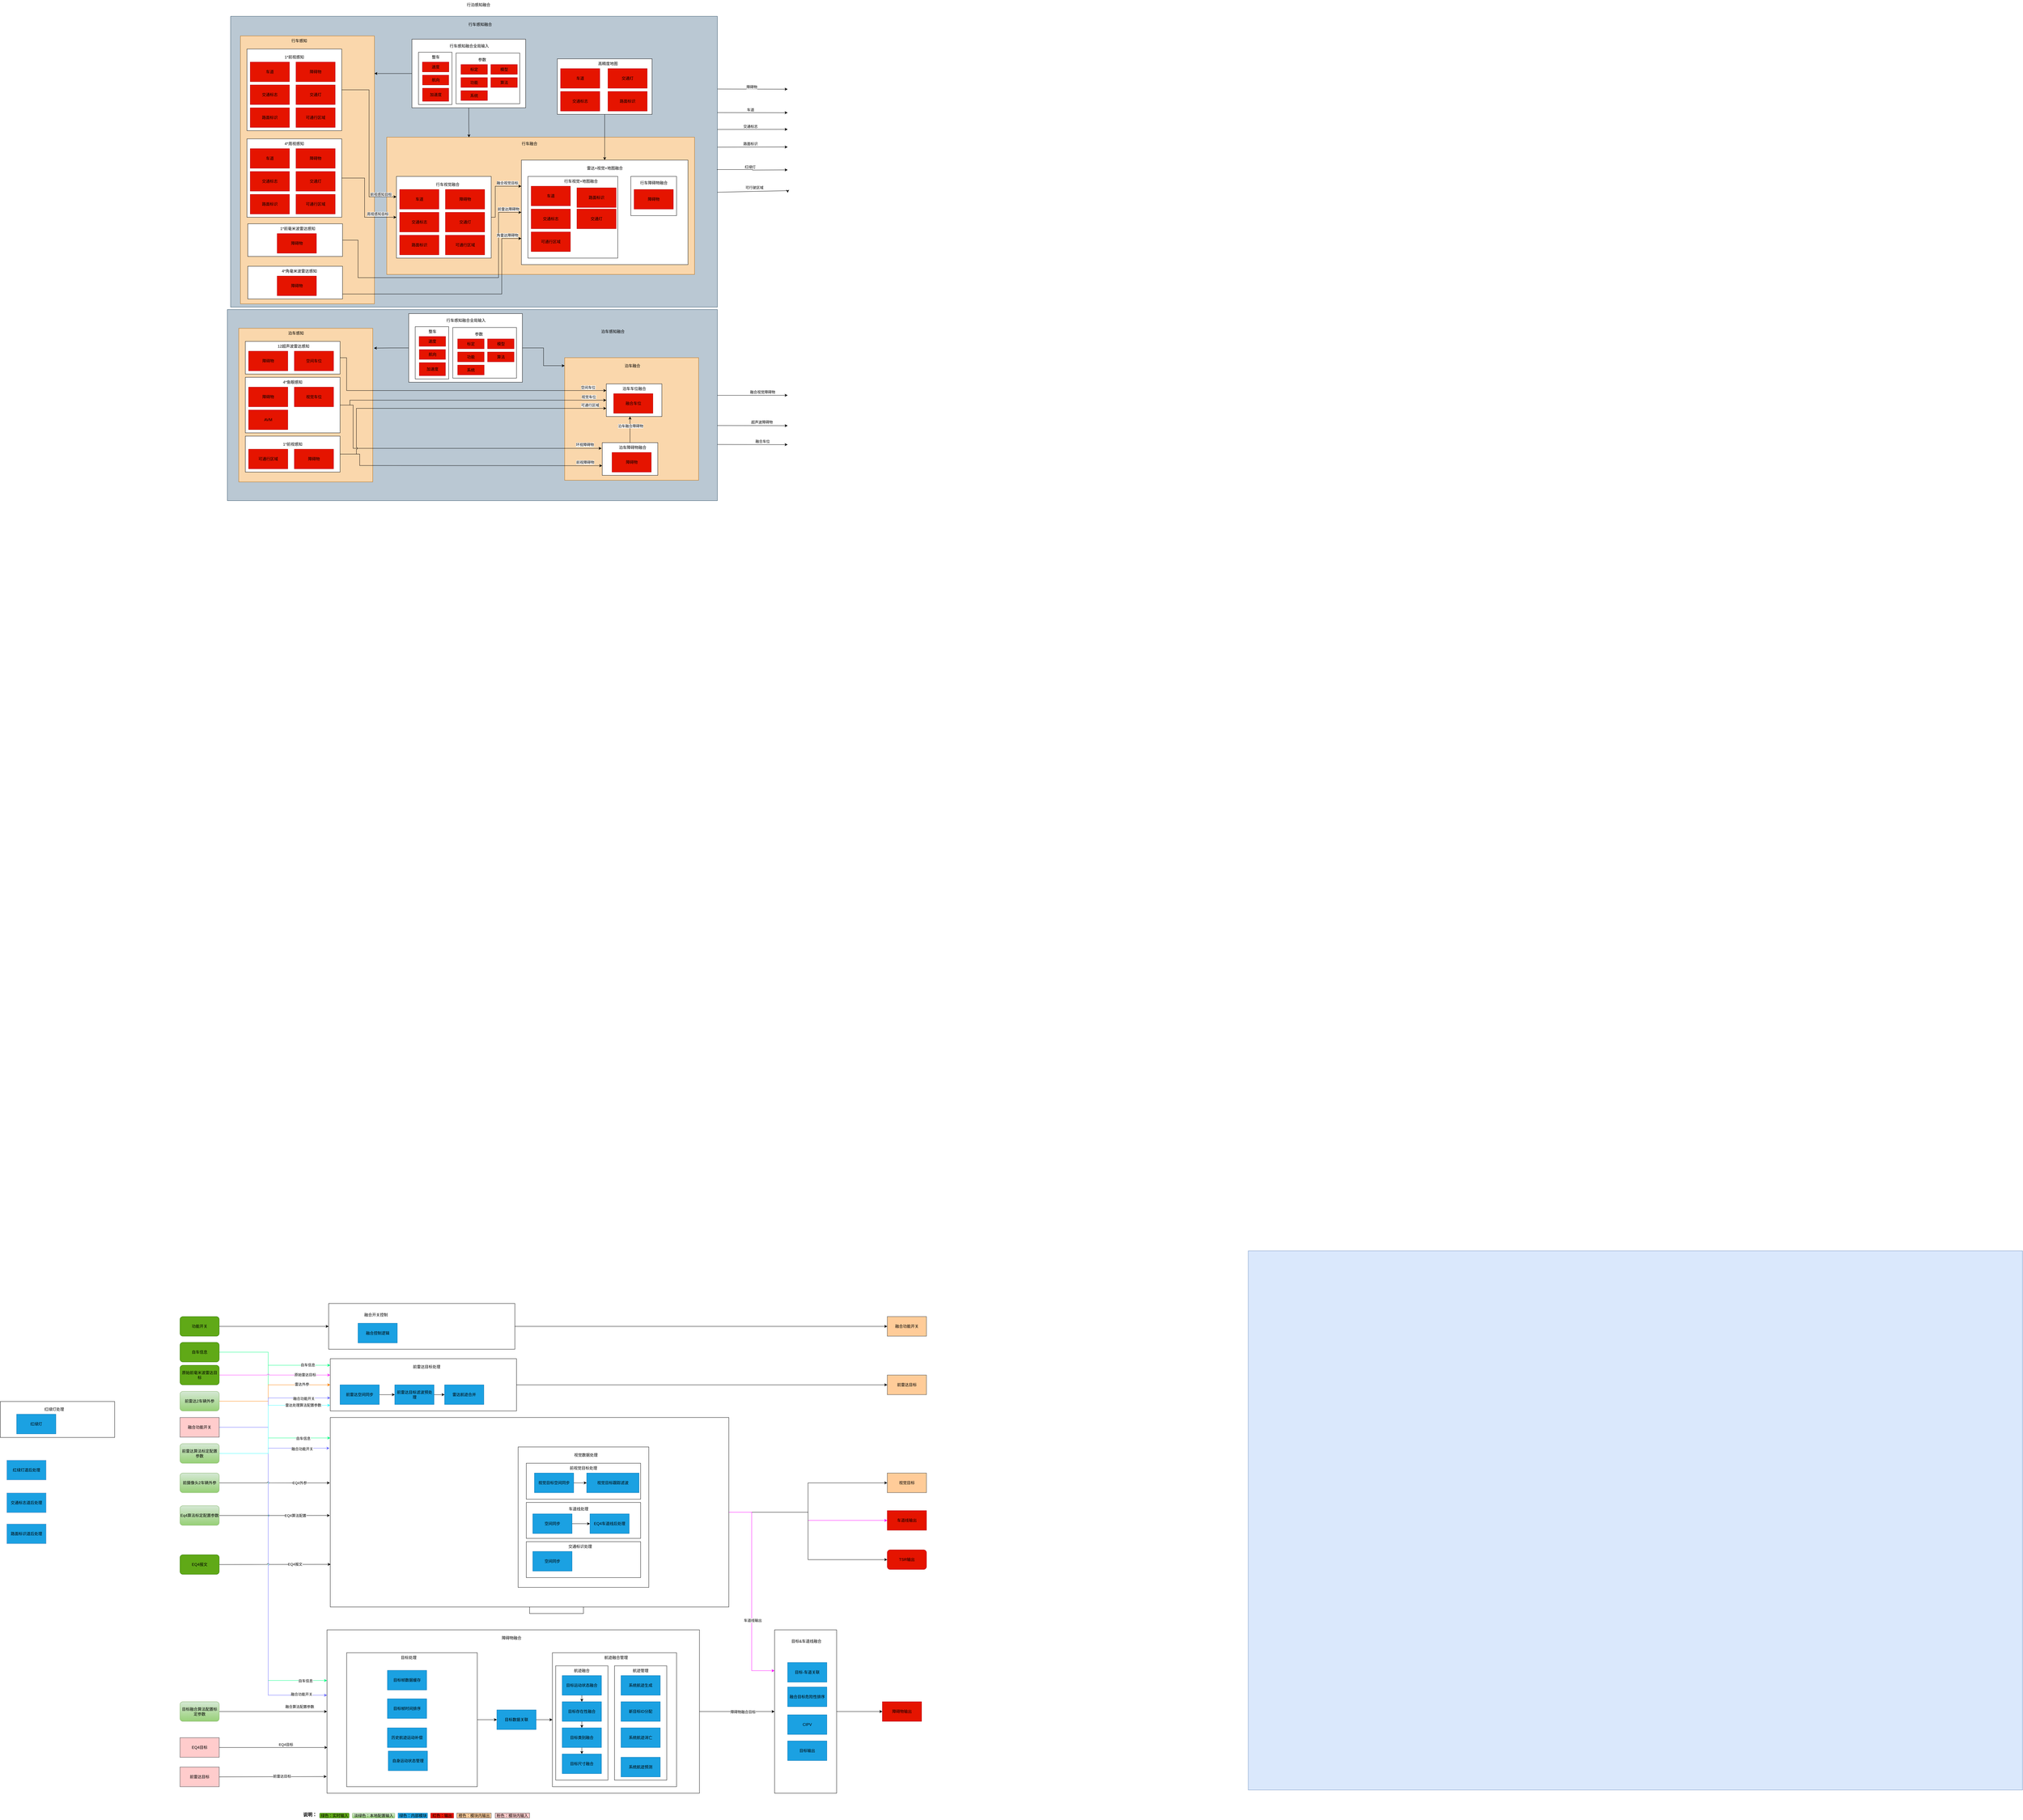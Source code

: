 <mxfile version="20.7.4" type="github" pages="2">
  <diagram id="IhsJzOfJpi32SxIDnvag" name="第 1 页">
    <mxGraphModel dx="2998" dy="1849" grid="1" gridSize="10" guides="1" tooltips="1" connect="1" arrows="1" fold="1" page="1" pageScale="1" pageWidth="827" pageHeight="1169" math="0" shadow="0">
      <root>
        <mxCell id="0" />
        <mxCell id="1" parent="0" />
        <mxCell id="KagueDXsl2RoDiGK6Tea-347" value="" style="rounded=0;whiteSpace=wrap;html=1;fillColor=#bac8d3;strokeColor=#23445d;" parent="1" vertex="1">
          <mxGeometry x="-885" y="667.5" width="1500" height="585" as="geometry" />
        </mxCell>
        <mxCell id="KagueDXsl2RoDiGK6Tea-340" value="" style="rounded=0;whiteSpace=wrap;html=1;fillColor=#fad7ac;strokeColor=#b46504;" parent="1" vertex="1">
          <mxGeometry x="147.5" y="815" width="410" height="375" as="geometry" />
        </mxCell>
        <mxCell id="KagueDXsl2RoDiGK6Tea-313" value="" style="rounded=0;whiteSpace=wrap;html=1;fillColor=#fad7ac;strokeColor=#b46504;" parent="1" vertex="1">
          <mxGeometry x="-850" y="725" width="410" height="470" as="geometry" />
        </mxCell>
        <mxCell id="KagueDXsl2RoDiGK6Tea-352" style="edgeStyle=orthogonalEdgeStyle;rounded=0;jumpStyle=arc;orthogonalLoop=1;jettySize=auto;html=1;exitX=1;exitY=0.25;exitDx=0;exitDy=0;strokeColor=#000000;fontColor=#000000;" parent="1" source="KagueDXsl2RoDiGK6Tea-310" edge="1">
          <mxGeometry relative="1" as="geometry">
            <mxPoint x="830" y="-7" as="targetPoint" />
          </mxGeometry>
        </mxCell>
        <mxCell id="KagueDXsl2RoDiGK6Tea-353" value="障碍物" style="edgeLabel;html=1;align=center;verticalAlign=middle;resizable=0;points=[];fontColor=#000000;" parent="KagueDXsl2RoDiGK6Tea-352" vertex="1" connectable="0">
          <mxGeometry x="0.227" y="3" relative="1" as="geometry">
            <mxPoint x="-27" y="-5" as="offset" />
          </mxGeometry>
        </mxCell>
        <mxCell id="KagueDXsl2RoDiGK6Tea-310" value="" style="rounded=0;whiteSpace=wrap;html=1;fillColor=#bac8d3;strokeColor=#23445d;" parent="1" vertex="1">
          <mxGeometry x="-875" y="-230" width="1490" height="890" as="geometry" />
        </mxCell>
        <mxCell id="KagueDXsl2RoDiGK6Tea-283" value="" style="rounded=0;whiteSpace=wrap;html=1;fillColor=#fad7ac;strokeColor=#b46504;" parent="1" vertex="1">
          <mxGeometry x="-845" y="-170" width="410" height="820" as="geometry" />
        </mxCell>
        <mxCell id="KagueDXsl2RoDiGK6Tea-278" value="" style="rounded=0;whiteSpace=wrap;html=1;fillColor=#fad7ac;strokeColor=#b46504;" parent="1" vertex="1">
          <mxGeometry x="-397" y="140" width="942" height="420" as="geometry" />
        </mxCell>
        <mxCell id="KagueDXsl2RoDiGK6Tea-272" value="" style="rounded=0;whiteSpace=wrap;html=1;fontColor=#000000;" parent="1" vertex="1">
          <mxGeometry x="15" y="210" width="510" height="320" as="geometry" />
        </mxCell>
        <mxCell id="KagueDXsl2RoDiGK6Tea-3" value="" style="rounded=0;whiteSpace=wrap;html=1;fillColor=#dae8fc;strokeColor=#6c8ebf;" parent="1" vertex="1">
          <mxGeometry x="2240" y="3549" width="2370" height="1650" as="geometry" />
        </mxCell>
        <mxCell id="KagueDXsl2RoDiGK6Tea-4" style="edgeStyle=orthogonalEdgeStyle;rounded=0;jumpStyle=arc;orthogonalLoop=1;jettySize=auto;html=1;entryX=0;entryY=0.5;entryDx=0;entryDy=0;" parent="1" source="KagueDXsl2RoDiGK6Tea-112" target="KagueDXsl2RoDiGK6Tea-104" edge="1">
          <mxGeometry relative="1" as="geometry" />
        </mxCell>
        <mxCell id="KagueDXsl2RoDiGK6Tea-5" style="edgeStyle=orthogonalEdgeStyle;rounded=0;jumpStyle=arc;orthogonalLoop=1;jettySize=auto;html=1;entryX=0;entryY=0.5;entryDx=0;entryDy=0;" parent="1" source="KagueDXsl2RoDiGK6Tea-6" target="KagueDXsl2RoDiGK6Tea-129" edge="1">
          <mxGeometry relative="1" as="geometry">
            <mxPoint x="1275" y="3959" as="targetPoint" />
          </mxGeometry>
        </mxCell>
        <mxCell id="KagueDXsl2RoDiGK6Tea-6" value="" style="rounded=0;whiteSpace=wrap;html=1;" parent="1" vertex="1">
          <mxGeometry x="-570" y="3879" width="570" height="160" as="geometry" />
        </mxCell>
        <mxCell id="KagueDXsl2RoDiGK6Tea-7" style="edgeStyle=orthogonalEdgeStyle;rounded=0;orthogonalLoop=1;jettySize=auto;html=1;jumpStyle=arc;entryX=0;entryY=0.5;entryDx=0;entryDy=0;" parent="1" source="KagueDXsl2RoDiGK6Tea-12" target="KagueDXsl2RoDiGK6Tea-128" edge="1">
          <mxGeometry relative="1" as="geometry">
            <mxPoint x="1275" y="4259" as="targetPoint" />
          </mxGeometry>
        </mxCell>
        <mxCell id="KagueDXsl2RoDiGK6Tea-8" style="edgeStyle=orthogonalEdgeStyle;rounded=0;orthogonalLoop=1;jettySize=auto;html=1;entryX=0;entryY=0.5;entryDx=0;entryDy=0;jumpStyle=arc;strokeColor=#FF00FF;" parent="1" source="KagueDXsl2RoDiGK6Tea-12" target="KagueDXsl2RoDiGK6Tea-51" edge="1">
          <mxGeometry relative="1" as="geometry">
            <mxPoint x="1270" y="4379" as="targetPoint" />
          </mxGeometry>
        </mxCell>
        <mxCell id="KagueDXsl2RoDiGK6Tea-9" style="edgeStyle=orthogonalEdgeStyle;rounded=0;orthogonalLoop=1;jettySize=auto;html=1;entryX=0;entryY=0.5;entryDx=0;entryDy=0;jumpStyle=arc;" parent="1" source="KagueDXsl2RoDiGK6Tea-12" target="KagueDXsl2RoDiGK6Tea-52" edge="1">
          <mxGeometry relative="1" as="geometry" />
        </mxCell>
        <mxCell id="KagueDXsl2RoDiGK6Tea-10" style="edgeStyle=orthogonalEdgeStyle;rounded=0;jumpStyle=arc;orthogonalLoop=1;jettySize=auto;html=1;entryX=0;entryY=0.25;entryDx=0;entryDy=0;strokeColor=#FF00FF;" parent="1" source="KagueDXsl2RoDiGK6Tea-12" target="KagueDXsl2RoDiGK6Tea-17" edge="1">
          <mxGeometry relative="1" as="geometry">
            <Array as="points">
              <mxPoint x="720" y="4349" />
              <mxPoint x="720" y="4834" />
            </Array>
          </mxGeometry>
        </mxCell>
        <mxCell id="KagueDXsl2RoDiGK6Tea-11" value="车道线输出" style="edgeLabel;html=1;align=center;verticalAlign=middle;resizable=0;points=[];" parent="KagueDXsl2RoDiGK6Tea-10" vertex="1" connectable="0">
          <mxGeometry x="0.283" y="3" relative="1" as="geometry">
            <mxPoint as="offset" />
          </mxGeometry>
        </mxCell>
        <mxCell id="BaBVRbpDQHT4dSPGbszx-9" style="edgeStyle=orthogonalEdgeStyle;rounded=0;jumpStyle=arc;orthogonalLoop=1;jettySize=auto;html=1;fontColor=#000000;" edge="1" parent="1" source="KagueDXsl2RoDiGK6Tea-12" target="KagueDXsl2RoDiGK6Tea-13">
          <mxGeometry relative="1" as="geometry" />
        </mxCell>
        <mxCell id="KagueDXsl2RoDiGK6Tea-12" value="" style="rounded=0;whiteSpace=wrap;html=1;" parent="1" vertex="1">
          <mxGeometry x="-570" y="4059" width="1220" height="580" as="geometry" />
        </mxCell>
        <mxCell id="KagueDXsl2RoDiGK6Tea-13" value="" style="rounded=0;whiteSpace=wrap;html=1;" parent="1" vertex="1">
          <mxGeometry x="5" y="4149" width="400" height="430" as="geometry" />
        </mxCell>
        <mxCell id="KagueDXsl2RoDiGK6Tea-14" value="" style="rounded=0;whiteSpace=wrap;html=1;fontColor=#000000;" parent="1" vertex="1">
          <mxGeometry x="30" y="4439" width="350" height="110" as="geometry" />
        </mxCell>
        <mxCell id="KagueDXsl2RoDiGK6Tea-15" value="" style="rounded=0;whiteSpace=wrap;html=1;fontColor=#000000;" parent="1" vertex="1">
          <mxGeometry x="30" y="4319" width="350" height="110" as="geometry" />
        </mxCell>
        <mxCell id="KagueDXsl2RoDiGK6Tea-16" style="edgeStyle=orthogonalEdgeStyle;rounded=0;orthogonalLoop=1;jettySize=auto;html=1;entryX=0;entryY=0.5;entryDx=0;entryDy=0;fontColor=#000000;jumpStyle=arc;" parent="1" source="KagueDXsl2RoDiGK6Tea-17" target="KagueDXsl2RoDiGK6Tea-57" edge="1">
          <mxGeometry relative="1" as="geometry" />
        </mxCell>
        <mxCell id="KagueDXsl2RoDiGK6Tea-17" value="" style="rounded=0;whiteSpace=wrap;html=1;fontColor=#000000;" parent="1" vertex="1">
          <mxGeometry x="790" y="4709" width="190" height="500" as="geometry" />
        </mxCell>
        <mxCell id="KagueDXsl2RoDiGK6Tea-18" style="edgeStyle=orthogonalEdgeStyle;rounded=0;orthogonalLoop=1;jettySize=auto;html=1;entryX=0;entryY=0.5;entryDx=0;entryDy=0;fontColor=#000000;jumpStyle=arc;" parent="1" source="KagueDXsl2RoDiGK6Tea-20" target="KagueDXsl2RoDiGK6Tea-17" edge="1">
          <mxGeometry relative="1" as="geometry" />
        </mxCell>
        <mxCell id="KagueDXsl2RoDiGK6Tea-19" value="障碍物融合目标" style="edgeLabel;html=1;align=center;verticalAlign=middle;resizable=0;points=[];" parent="KagueDXsl2RoDiGK6Tea-18" vertex="1" connectable="0">
          <mxGeometry x="0.153" y="-1" relative="1" as="geometry">
            <mxPoint as="offset" />
          </mxGeometry>
        </mxCell>
        <mxCell id="KagueDXsl2RoDiGK6Tea-20" value="" style="rounded=0;whiteSpace=wrap;html=1;fontColor=#000000;" parent="1" vertex="1">
          <mxGeometry x="-580" y="4709" width="1140" height="500" as="geometry" />
        </mxCell>
        <mxCell id="KagueDXsl2RoDiGK6Tea-21" style="edgeStyle=orthogonalEdgeStyle;rounded=0;orthogonalLoop=1;jettySize=auto;html=1;entryX=0;entryY=0.5;entryDx=0;entryDy=0;fontColor=#000000;" parent="1" source="KagueDXsl2RoDiGK6Tea-22" target="KagueDXsl2RoDiGK6Tea-34" edge="1">
          <mxGeometry relative="1" as="geometry" />
        </mxCell>
        <mxCell id="KagueDXsl2RoDiGK6Tea-22" value="" style="rounded=0;whiteSpace=wrap;html=1;fontColor=#000000;" parent="1" vertex="1">
          <mxGeometry x="-520" y="4779" width="400" height="410" as="geometry" />
        </mxCell>
        <mxCell id="KagueDXsl2RoDiGK6Tea-23" value="" style="rounded=0;whiteSpace=wrap;html=1;fontColor=#000000;" parent="1" vertex="1">
          <mxGeometry x="110" y="4779" width="380" height="410" as="geometry" />
        </mxCell>
        <mxCell id="KagueDXsl2RoDiGK6Tea-24" value="" style="rounded=0;whiteSpace=wrap;html=1;fontColor=#000000;" parent="1" vertex="1">
          <mxGeometry x="300" y="4819" width="160" height="350" as="geometry" />
        </mxCell>
        <mxCell id="KagueDXsl2RoDiGK6Tea-25" value="" style="rounded=0;whiteSpace=wrap;html=1;fontColor=#000000;" parent="1" vertex="1">
          <mxGeometry x="120" y="4819" width="160" height="350" as="geometry" />
        </mxCell>
        <mxCell id="KagueDXsl2RoDiGK6Tea-26" style="edgeStyle=orthogonalEdgeStyle;rounded=0;jumpStyle=arc;orthogonalLoop=1;jettySize=auto;html=1;exitX=1;exitY=0.5;exitDx=0;exitDy=0;strokeColor=#00FF80;" parent="1" source="KagueDXsl2RoDiGK6Tea-32" edge="1">
          <mxGeometry relative="1" as="geometry">
            <mxPoint x="-570" y="3899" as="targetPoint" />
            <Array as="points">
              <mxPoint x="-760" y="3859" />
              <mxPoint x="-760" y="3899" />
            </Array>
          </mxGeometry>
        </mxCell>
        <mxCell id="KagueDXsl2RoDiGK6Tea-27" value="自车信息" style="edgeLabel;html=1;align=center;verticalAlign=middle;resizable=0;points=[];" parent="KagueDXsl2RoDiGK6Tea-26" vertex="1" connectable="0">
          <mxGeometry x="0.636" y="1" relative="1" as="geometry">
            <mxPoint as="offset" />
          </mxGeometry>
        </mxCell>
        <mxCell id="KagueDXsl2RoDiGK6Tea-28" style="edgeStyle=orthogonalEdgeStyle;rounded=0;jumpStyle=arc;orthogonalLoop=1;jettySize=auto;html=1;entryX=0;entryY=0.108;entryDx=0;entryDy=0;entryPerimeter=0;strokeColor=#00FF80;" parent="1" source="KagueDXsl2RoDiGK6Tea-32" target="KagueDXsl2RoDiGK6Tea-12" edge="1">
          <mxGeometry relative="1" as="geometry">
            <Array as="points">
              <mxPoint x="-760" y="3859" />
              <mxPoint x="-760" y="4122" />
            </Array>
          </mxGeometry>
        </mxCell>
        <mxCell id="KagueDXsl2RoDiGK6Tea-29" value="自车信息" style="edgeLabel;html=1;align=center;verticalAlign=middle;resizable=0;points=[];" parent="KagueDXsl2RoDiGK6Tea-28" vertex="1" connectable="0">
          <mxGeometry x="0.722" y="-1" relative="1" as="geometry">
            <mxPoint as="offset" />
          </mxGeometry>
        </mxCell>
        <mxCell id="KagueDXsl2RoDiGK6Tea-30" style="edgeStyle=orthogonalEdgeStyle;rounded=0;jumpStyle=arc;orthogonalLoop=1;jettySize=auto;html=1;entryX=0;entryY=0.31;entryDx=0;entryDy=0;entryPerimeter=0;strokeColor=#00FF80;" parent="1" source="KagueDXsl2RoDiGK6Tea-32" target="KagueDXsl2RoDiGK6Tea-20" edge="1">
          <mxGeometry relative="1" as="geometry">
            <Array as="points">
              <mxPoint x="-760" y="3859" />
              <mxPoint x="-760" y="4864" />
            </Array>
          </mxGeometry>
        </mxCell>
        <mxCell id="KagueDXsl2RoDiGK6Tea-31" value="自车信息" style="edgeLabel;html=1;align=center;verticalAlign=middle;resizable=0;points=[];" parent="KagueDXsl2RoDiGK6Tea-30" vertex="1" connectable="0">
          <mxGeometry x="0.899" y="-1" relative="1" as="geometry">
            <mxPoint x="1" as="offset" />
          </mxGeometry>
        </mxCell>
        <mxCell id="KagueDXsl2RoDiGK6Tea-32" value="自车信息" style="rounded=1;whiteSpace=wrap;html=1;fillColor=#60a917;strokeColor=#2D7600;fontColor=#000000;" parent="1" vertex="1">
          <mxGeometry x="-1030" y="3829" width="120" height="60" as="geometry" />
        </mxCell>
        <mxCell id="KagueDXsl2RoDiGK6Tea-33" style="edgeStyle=orthogonalEdgeStyle;rounded=0;orthogonalLoop=1;jettySize=auto;html=1;entryX=0;entryY=0.5;entryDx=0;entryDy=0;fontColor=#000000;" parent="1" source="KagueDXsl2RoDiGK6Tea-34" target="KagueDXsl2RoDiGK6Tea-23" edge="1">
          <mxGeometry relative="1" as="geometry" />
        </mxCell>
        <mxCell id="KagueDXsl2RoDiGK6Tea-34" value="目标数据关联" style="rounded=0;whiteSpace=wrap;html=1;fillColor=#1ba1e2;strokeColor=#006EAF;fontColor=#000000;" parent="1" vertex="1">
          <mxGeometry x="-60" y="4954" width="120" height="60" as="geometry" />
        </mxCell>
        <mxCell id="KagueDXsl2RoDiGK6Tea-35" style="edgeStyle=orthogonalEdgeStyle;rounded=0;orthogonalLoop=1;jettySize=auto;html=1;entryX=0.5;entryY=0;entryDx=0;entryDy=0;fontColor=#000000;" parent="1" source="KagueDXsl2RoDiGK6Tea-36" target="KagueDXsl2RoDiGK6Tea-38" edge="1">
          <mxGeometry relative="1" as="geometry" />
        </mxCell>
        <mxCell id="KagueDXsl2RoDiGK6Tea-36" value="目标运动状态融合" style="rounded=0;whiteSpace=wrap;html=1;fillColor=#1ba1e2;strokeColor=#006EAF;fontColor=#000000;" parent="1" vertex="1">
          <mxGeometry x="140" y="4849" width="120" height="60" as="geometry" />
        </mxCell>
        <mxCell id="KagueDXsl2RoDiGK6Tea-37" style="edgeStyle=orthogonalEdgeStyle;rounded=0;orthogonalLoop=1;jettySize=auto;html=1;entryX=0.5;entryY=0;entryDx=0;entryDy=0;fontColor=#000000;" parent="1" source="KagueDXsl2RoDiGK6Tea-38" target="KagueDXsl2RoDiGK6Tea-40" edge="1">
          <mxGeometry relative="1" as="geometry" />
        </mxCell>
        <mxCell id="KagueDXsl2RoDiGK6Tea-38" value="目标存在性融合" style="rounded=0;whiteSpace=wrap;html=1;fillColor=#1ba1e2;strokeColor=#006EAF;fontColor=#000000;" parent="1" vertex="1">
          <mxGeometry x="140" y="4929" width="120" height="60" as="geometry" />
        </mxCell>
        <mxCell id="KagueDXsl2RoDiGK6Tea-39" style="edgeStyle=orthogonalEdgeStyle;rounded=0;orthogonalLoop=1;jettySize=auto;html=1;entryX=0.5;entryY=0;entryDx=0;entryDy=0;fontColor=#000000;" parent="1" source="KagueDXsl2RoDiGK6Tea-40" target="KagueDXsl2RoDiGK6Tea-41" edge="1">
          <mxGeometry relative="1" as="geometry" />
        </mxCell>
        <mxCell id="KagueDXsl2RoDiGK6Tea-40" value="目标类别融合" style="rounded=0;whiteSpace=wrap;html=1;fillColor=#1ba1e2;strokeColor=#006EAF;fontColor=#000000;" parent="1" vertex="1">
          <mxGeometry x="140" y="5009" width="120" height="60" as="geometry" />
        </mxCell>
        <mxCell id="KagueDXsl2RoDiGK6Tea-41" value="目标尺寸融合" style="rounded=0;whiteSpace=wrap;html=1;fillColor=#1ba1e2;strokeColor=#006EAF;fontColor=#000000;" parent="1" vertex="1">
          <mxGeometry x="140" y="5089" width="120" height="60" as="geometry" />
        </mxCell>
        <mxCell id="KagueDXsl2RoDiGK6Tea-42" value="航迹融合" style="text;html=1;strokeColor=none;fillColor=none;align=center;verticalAlign=middle;whiteSpace=wrap;rounded=0;fontColor=#000000;" parent="1" vertex="1">
          <mxGeometry x="170" y="4819" width="60" height="30" as="geometry" />
        </mxCell>
        <mxCell id="KagueDXsl2RoDiGK6Tea-43" value="系统航迹生成" style="rounded=0;whiteSpace=wrap;html=1;fillColor=#1ba1e2;strokeColor=#006EAF;fontColor=#000000;" parent="1" vertex="1">
          <mxGeometry x="320" y="4849" width="120" height="60" as="geometry" />
        </mxCell>
        <mxCell id="KagueDXsl2RoDiGK6Tea-44" value="新目标ID分配" style="rounded=0;whiteSpace=wrap;html=1;fillColor=#1ba1e2;strokeColor=#006EAF;fontColor=#000000;" parent="1" vertex="1">
          <mxGeometry x="320" y="4929" width="120" height="60" as="geometry" />
        </mxCell>
        <mxCell id="KagueDXsl2RoDiGK6Tea-45" value="系统航迹消亡" style="rounded=0;whiteSpace=wrap;html=1;fillColor=#1ba1e2;strokeColor=#006EAF;fontColor=#000000;" parent="1" vertex="1">
          <mxGeometry x="320" y="5009" width="120" height="60" as="geometry" />
        </mxCell>
        <mxCell id="KagueDXsl2RoDiGK6Tea-46" value="系统航迹预测" style="rounded=0;whiteSpace=wrap;html=1;fillColor=#1ba1e2;strokeColor=#006EAF;fontColor=#000000;" parent="1" vertex="1">
          <mxGeometry x="320" y="5099" width="120" height="60" as="geometry" />
        </mxCell>
        <mxCell id="KagueDXsl2RoDiGK6Tea-47" value="航迹管理" style="text;html=1;strokeColor=none;fillColor=none;align=center;verticalAlign=middle;whiteSpace=wrap;rounded=0;fontColor=#000000;" parent="1" vertex="1">
          <mxGeometry x="350" y="4819" width="60" height="30" as="geometry" />
        </mxCell>
        <mxCell id="KagueDXsl2RoDiGK6Tea-48" value="航迹融合管理" style="text;html=1;strokeColor=none;fillColor=none;align=center;verticalAlign=middle;whiteSpace=wrap;rounded=0;fontColor=#000000;" parent="1" vertex="1">
          <mxGeometry x="260" y="4779" width="90" height="30" as="geometry" />
        </mxCell>
        <mxCell id="KagueDXsl2RoDiGK6Tea-49" value="目标处理" style="text;html=1;strokeColor=none;fillColor=none;align=center;verticalAlign=middle;whiteSpace=wrap;rounded=0;fontColor=#000000;" parent="1" vertex="1">
          <mxGeometry x="-400" y="4779" width="140" height="30" as="geometry" />
        </mxCell>
        <mxCell id="KagueDXsl2RoDiGK6Tea-50" value="障碍物融合" style="text;html=1;strokeColor=none;fillColor=none;align=center;verticalAlign=middle;whiteSpace=wrap;rounded=0;fontColor=#000000;" parent="1" vertex="1">
          <mxGeometry x="-70" y="4719" width="110" height="30" as="geometry" />
        </mxCell>
        <mxCell id="KagueDXsl2RoDiGK6Tea-51" value="车道线输出" style="rounded=0;whiteSpace=wrap;html=1;fillColor=#e51400;strokeColor=#B20000;fontColor=#000000;" parent="1" vertex="1">
          <mxGeometry x="1135" y="4344" width="120" height="60" as="geometry" />
        </mxCell>
        <mxCell id="KagueDXsl2RoDiGK6Tea-52" value="TSR输出" style="rounded=1;whiteSpace=wrap;html=1;fillColor=#e51400;strokeColor=#B20000;fontColor=#000000;" parent="1" vertex="1">
          <mxGeometry x="1135" y="4464" width="120" height="60" as="geometry" />
        </mxCell>
        <mxCell id="KagueDXsl2RoDiGK6Tea-53" value="目标-车道关联" style="rounded=0;whiteSpace=wrap;html=1;fillColor=#1ba1e2;strokeColor=#006EAF;fontColor=#000000;" parent="1" vertex="1">
          <mxGeometry x="830" y="4809" width="120" height="60" as="geometry" />
        </mxCell>
        <mxCell id="KagueDXsl2RoDiGK6Tea-54" value="融合目标危险性排序" style="rounded=0;whiteSpace=wrap;html=1;fillColor=#1ba1e2;strokeColor=#006EAF;fontColor=#000000;" parent="1" vertex="1">
          <mxGeometry x="830" y="4884" width="120" height="60" as="geometry" />
        </mxCell>
        <mxCell id="KagueDXsl2RoDiGK6Tea-55" value="CIPV" style="rounded=0;whiteSpace=wrap;html=1;fillColor=#1ba1e2;strokeColor=#006EAF;fontColor=#000000;" parent="1" vertex="1">
          <mxGeometry x="830" y="4969" width="120" height="60" as="geometry" />
        </mxCell>
        <mxCell id="KagueDXsl2RoDiGK6Tea-56" value="目标输出" style="rounded=0;whiteSpace=wrap;html=1;fillColor=#1ba1e2;strokeColor=#006EAF;fontColor=#000000;" parent="1" vertex="1">
          <mxGeometry x="830" y="5049" width="120" height="60" as="geometry" />
        </mxCell>
        <mxCell id="KagueDXsl2RoDiGK6Tea-57" value="障碍物输出" style="rounded=0;whiteSpace=wrap;html=1;fillColor=#e51400;strokeColor=#B20000;fontColor=#000000;" parent="1" vertex="1">
          <mxGeometry x="1120" y="4929" width="120" height="60" as="geometry" />
        </mxCell>
        <mxCell id="KagueDXsl2RoDiGK6Tea-58" value="目标&amp;amp;车道线融合" style="text;html=1;strokeColor=none;fillColor=none;align=center;verticalAlign=middle;whiteSpace=wrap;rounded=0;fontColor=#000000;" parent="1" vertex="1">
          <mxGeometry x="840" y="4729" width="95" height="30" as="geometry" />
        </mxCell>
        <mxCell id="KagueDXsl2RoDiGK6Tea-59" value="绿色：实时输入" style="rounded=1;whiteSpace=wrap;html=1;fillColor=#60a917;strokeColor=#2D7600;fontColor=#000000;" parent="1" vertex="1">
          <mxGeometry x="-602.5" y="5270" width="90" height="15" as="geometry" />
        </mxCell>
        <mxCell id="KagueDXsl2RoDiGK6Tea-60" value="绿色：内部模块" style="rounded=0;whiteSpace=wrap;html=1;fillColor=#1ba1e2;strokeColor=#006EAF;fontColor=#000000;" parent="1" vertex="1">
          <mxGeometry x="-362.5" y="5270" width="90" height="15" as="geometry" />
        </mxCell>
        <mxCell id="KagueDXsl2RoDiGK6Tea-61" value="红色：输出" style="rounded=0;whiteSpace=wrap;html=1;fillColor=#e51400;strokeColor=#B20000;fontColor=#000000;" parent="1" vertex="1">
          <mxGeometry x="-262.5" y="5270" width="70" height="15" as="geometry" />
        </mxCell>
        <mxCell id="KagueDXsl2RoDiGK6Tea-62" value="&lt;b style=&quot;font-size: 14px;&quot;&gt;&lt;font style=&quot;font-size: 14px;&quot;&gt;说明：&lt;br style=&quot;font-size: 14px;&quot;&gt;&lt;/font&gt;&lt;/b&gt;" style="text;html=1;strokeColor=none;fillColor=none;align=center;verticalAlign=middle;whiteSpace=wrap;rounded=0;fontSize=14;fontColor=#000000;" parent="1" vertex="1">
          <mxGeometry x="-662.5" y="5260" width="60" height="30" as="geometry" />
        </mxCell>
        <mxCell id="KagueDXsl2RoDiGK6Tea-63" style="edgeStyle=orthogonalEdgeStyle;rounded=0;jumpStyle=arc;orthogonalLoop=1;jettySize=auto;html=1;entryX=-0.001;entryY=0.345;entryDx=0;entryDy=0;entryPerimeter=0;" parent="1" source="KagueDXsl2RoDiGK6Tea-65" target="KagueDXsl2RoDiGK6Tea-12" edge="1">
          <mxGeometry relative="1" as="geometry" />
        </mxCell>
        <mxCell id="KagueDXsl2RoDiGK6Tea-64" value="EQ4外参" style="edgeLabel;html=1;align=center;verticalAlign=middle;resizable=0;points=[];" parent="KagueDXsl2RoDiGK6Tea-63" vertex="1" connectable="0">
          <mxGeometry x="0.451" relative="1" as="geometry">
            <mxPoint as="offset" />
          </mxGeometry>
        </mxCell>
        <mxCell id="KagueDXsl2RoDiGK6Tea-65" value="前摄像头2车辆外参" style="rounded=1;whiteSpace=wrap;html=1;fillColor=#d5e8d4;strokeColor=#82b366;gradientColor=#97d077;" parent="1" vertex="1">
          <mxGeometry x="-1030" y="4229" width="120" height="60" as="geometry" />
        </mxCell>
        <mxCell id="KagueDXsl2RoDiGK6Tea-66" style="edgeStyle=orthogonalEdgeStyle;rounded=0;jumpStyle=arc;orthogonalLoop=1;jettySize=auto;html=1;entryX=0;entryY=0.5;entryDx=0;entryDy=0;strokeColor=#FF8000;" parent="1" source="KagueDXsl2RoDiGK6Tea-68" target="KagueDXsl2RoDiGK6Tea-6" edge="1">
          <mxGeometry relative="1" as="geometry">
            <Array as="points">
              <mxPoint x="-760" y="4009" />
              <mxPoint x="-760" y="3959" />
            </Array>
          </mxGeometry>
        </mxCell>
        <mxCell id="KagueDXsl2RoDiGK6Tea-67" value="雷达外参" style="edgeLabel;html=1;align=center;verticalAlign=middle;resizable=0;points=[];" parent="KagueDXsl2RoDiGK6Tea-66" vertex="1" connectable="0">
          <mxGeometry x="0.553" y="2" relative="1" as="geometry">
            <mxPoint as="offset" />
          </mxGeometry>
        </mxCell>
        <mxCell id="KagueDXsl2RoDiGK6Tea-68" value="前雷达2车辆外参" style="rounded=1;whiteSpace=wrap;html=1;fillColor=#d5e8d4;strokeColor=#82b366;gradientColor=#97d077;" parent="1" vertex="1">
          <mxGeometry x="-1030" y="3979" width="120" height="60" as="geometry" />
        </mxCell>
        <mxCell id="KagueDXsl2RoDiGK6Tea-69" style="edgeStyle=orthogonalEdgeStyle;rounded=0;jumpStyle=arc;orthogonalLoop=1;jettySize=auto;html=1;entryX=0;entryY=0.5;entryDx=0;entryDy=0;strokeColor=#000000;" parent="1" source="KagueDXsl2RoDiGK6Tea-71" target="KagueDXsl2RoDiGK6Tea-20" edge="1">
          <mxGeometry relative="1" as="geometry" />
        </mxCell>
        <mxCell id="KagueDXsl2RoDiGK6Tea-70" value="融合算法配置参数" style="edgeLabel;html=1;align=center;verticalAlign=middle;resizable=0;points=[];" parent="KagueDXsl2RoDiGK6Tea-69" vertex="1" connectable="0">
          <mxGeometry x="0.327" y="-4" relative="1" as="geometry">
            <mxPoint x="27" y="-19" as="offset" />
          </mxGeometry>
        </mxCell>
        <mxCell id="KagueDXsl2RoDiGK6Tea-71" value="目标融合算法配置标定参数" style="rounded=1;whiteSpace=wrap;html=1;fillColor=#d5e8d4;strokeColor=#82b366;gradientColor=#97d077;" parent="1" vertex="1">
          <mxGeometry x="-1030" y="4929" width="120" height="60" as="geometry" />
        </mxCell>
        <mxCell id="KagueDXsl2RoDiGK6Tea-72" value="淡绿色：本地配置输入" style="rounded=1;whiteSpace=wrap;html=1;fillColor=#d5e8d4;strokeColor=#82b366;gradientColor=#97d077;" parent="1" vertex="1">
          <mxGeometry x="-502.5" y="5270" width="130" height="15" as="geometry" />
        </mxCell>
        <mxCell id="KagueDXsl2RoDiGK6Tea-73" style="edgeStyle=orthogonalEdgeStyle;rounded=0;jumpStyle=arc;orthogonalLoop=1;jettySize=auto;html=1;entryX=0.001;entryY=0.775;entryDx=0;entryDy=0;entryPerimeter=0;" parent="1" source="KagueDXsl2RoDiGK6Tea-75" target="KagueDXsl2RoDiGK6Tea-12" edge="1">
          <mxGeometry relative="1" as="geometry" />
        </mxCell>
        <mxCell id="KagueDXsl2RoDiGK6Tea-74" value="EQ4报文" style="edgeLabel;html=1;align=center;verticalAlign=middle;resizable=0;points=[];" parent="KagueDXsl2RoDiGK6Tea-73" vertex="1" connectable="0">
          <mxGeometry x="0.357" y="1" relative="1" as="geometry">
            <mxPoint as="offset" />
          </mxGeometry>
        </mxCell>
        <mxCell id="KagueDXsl2RoDiGK6Tea-75" value="EQ4报文" style="rounded=1;whiteSpace=wrap;html=1;fillColor=#60a917;strokeColor=#2D7600;fontColor=#000000;" parent="1" vertex="1">
          <mxGeometry x="-1030" y="4479" width="120" height="60" as="geometry" />
        </mxCell>
        <mxCell id="KagueDXsl2RoDiGK6Tea-86" value="" style="rounded=0;whiteSpace=wrap;html=1;fontColor=#000000;" parent="1" vertex="1">
          <mxGeometry x="30" y="4199" width="350" height="110" as="geometry" />
        </mxCell>
        <mxCell id="KagueDXsl2RoDiGK6Tea-87" value="视觉目标跟踪滤波" style="rounded=0;whiteSpace=wrap;html=1;fillColor=#1ba1e2;strokeColor=#006EAF;fontColor=#000000;" parent="1" vertex="1">
          <mxGeometry x="215" y="4229" width="160" height="60" as="geometry" />
        </mxCell>
        <mxCell id="KagueDXsl2RoDiGK6Tea-88" style="edgeStyle=orthogonalEdgeStyle;rounded=0;orthogonalLoop=1;jettySize=auto;html=1;entryX=0;entryY=0.5;entryDx=0;entryDy=0;" parent="1" source="KagueDXsl2RoDiGK6Tea-89" target="KagueDXsl2RoDiGK6Tea-87" edge="1">
          <mxGeometry relative="1" as="geometry" />
        </mxCell>
        <mxCell id="KagueDXsl2RoDiGK6Tea-89" value="视觉目标空间同步" style="rounded=0;whiteSpace=wrap;html=1;fillColor=#1ba1e2;strokeColor=#006EAF;fontColor=#000000;" parent="1" vertex="1">
          <mxGeometry x="55" y="4229" width="120" height="60" as="geometry" />
        </mxCell>
        <mxCell id="KagueDXsl2RoDiGK6Tea-90" value="前视觉目标处理" style="text;html=1;strokeColor=none;fillColor=none;align=center;verticalAlign=middle;whiteSpace=wrap;rounded=0;fontColor=#000000;" parent="1" vertex="1">
          <mxGeometry x="160" y="4199" width="90" height="30" as="geometry" />
        </mxCell>
        <mxCell id="KagueDXsl2RoDiGK6Tea-91" value="EQ4车道线后处理" style="rounded=0;whiteSpace=wrap;html=1;fillColor=#1ba1e2;strokeColor=#006EAF;fontColor=#000000;" parent="1" vertex="1">
          <mxGeometry x="225" y="4354" width="120" height="60" as="geometry" />
        </mxCell>
        <mxCell id="KagueDXsl2RoDiGK6Tea-92" value="" style="edgeStyle=orthogonalEdgeStyle;rounded=0;orthogonalLoop=1;jettySize=auto;html=1;" parent="1" source="KagueDXsl2RoDiGK6Tea-93" target="KagueDXsl2RoDiGK6Tea-91" edge="1">
          <mxGeometry relative="1" as="geometry" />
        </mxCell>
        <mxCell id="KagueDXsl2RoDiGK6Tea-93" value="空间同步" style="rounded=0;whiteSpace=wrap;html=1;fillColor=#1ba1e2;strokeColor=#006EAF;fontColor=#000000;" parent="1" vertex="1">
          <mxGeometry x="50" y="4354" width="120" height="60" as="geometry" />
        </mxCell>
        <mxCell id="KagueDXsl2RoDiGK6Tea-94" value="空间同步" style="rounded=0;whiteSpace=wrap;html=1;fillColor=#1ba1e2;strokeColor=#006EAF;fontColor=#000000;" parent="1" vertex="1">
          <mxGeometry x="50" y="4469" width="120" height="60" as="geometry" />
        </mxCell>
        <mxCell id="KagueDXsl2RoDiGK6Tea-95" value="车道线处理" style="text;html=1;strokeColor=none;fillColor=none;align=center;verticalAlign=middle;whiteSpace=wrap;rounded=0;fontColor=#000000;" parent="1" vertex="1">
          <mxGeometry x="145" y="4324" width="90" height="30" as="geometry" />
        </mxCell>
        <mxCell id="KagueDXsl2RoDiGK6Tea-96" value="交通标识处理" style="text;html=1;strokeColor=none;fillColor=none;align=center;verticalAlign=middle;whiteSpace=wrap;rounded=0;fontColor=#000000;" parent="1" vertex="1">
          <mxGeometry x="150" y="4439" width="90" height="30" as="geometry" />
        </mxCell>
        <mxCell id="KagueDXsl2RoDiGK6Tea-97" value="视觉数据处理" style="text;html=1;strokeColor=none;fillColor=none;align=center;verticalAlign=middle;whiteSpace=wrap;rounded=0;" parent="1" vertex="1">
          <mxGeometry x="170" y="4159" width="85" height="30" as="geometry" />
        </mxCell>
        <mxCell id="KagueDXsl2RoDiGK6Tea-99" style="edgeStyle=orthogonalEdgeStyle;rounded=0;orthogonalLoop=1;jettySize=auto;html=1;entryX=-0.001;entryY=0.517;entryDx=0;entryDy=0;entryPerimeter=0;" parent="1" source="KagueDXsl2RoDiGK6Tea-101" target="KagueDXsl2RoDiGK6Tea-12" edge="1">
          <mxGeometry relative="1" as="geometry">
            <mxPoint x="-620" y="4299" as="targetPoint" />
          </mxGeometry>
        </mxCell>
        <mxCell id="KagueDXsl2RoDiGK6Tea-100" value="EQ4算法配置" style="edgeLabel;html=1;align=center;verticalAlign=middle;resizable=0;points=[];" parent="KagueDXsl2RoDiGK6Tea-99" vertex="1" connectable="0">
          <mxGeometry x="0.374" relative="1" as="geometry">
            <mxPoint as="offset" />
          </mxGeometry>
        </mxCell>
        <mxCell id="KagueDXsl2RoDiGK6Tea-101" value="Eq4算法标定配置参数" style="rounded=1;whiteSpace=wrap;html=1;fillColor=#d5e8d4;strokeColor=#82b366;gradientColor=#97d077;" parent="1" vertex="1">
          <mxGeometry x="-1030" y="4329" width="120" height="60" as="geometry" />
        </mxCell>
        <mxCell id="KagueDXsl2RoDiGK6Tea-102" style="edgeStyle=orthogonalEdgeStyle;rounded=0;jumpStyle=arc;orthogonalLoop=1;jettySize=auto;html=1;entryX=0;entryY=0.5;entryDx=0;entryDy=0;" parent="1" source="KagueDXsl2RoDiGK6Tea-103" target="KagueDXsl2RoDiGK6Tea-112" edge="1">
          <mxGeometry relative="1" as="geometry" />
        </mxCell>
        <mxCell id="KagueDXsl2RoDiGK6Tea-103" value="功能开关" style="rounded=1;whiteSpace=wrap;html=1;fillColor=#60a917;strokeColor=#2D7600;fontColor=#000000;" parent="1" vertex="1">
          <mxGeometry x="-1030" y="3750" width="120" height="60" as="geometry" />
        </mxCell>
        <mxCell id="KagueDXsl2RoDiGK6Tea-104" value="融合功能开关" style="rounded=0;whiteSpace=wrap;html=1;fillColor=#ffcc99;strokeColor=#36393d;" parent="1" vertex="1">
          <mxGeometry x="1135" y="3750" width="120" height="60" as="geometry" />
        </mxCell>
        <mxCell id="KagueDXsl2RoDiGK6Tea-105" style="edgeStyle=orthogonalEdgeStyle;rounded=0;jumpStyle=arc;orthogonalLoop=1;jettySize=auto;html=1;strokeColor=#FF33FF;" parent="1" source="KagueDXsl2RoDiGK6Tea-107" edge="1">
          <mxGeometry relative="1" as="geometry">
            <mxPoint x="-570" y="3929" as="targetPoint" />
            <Array as="points">
              <mxPoint x="-571" y="3929" />
            </Array>
          </mxGeometry>
        </mxCell>
        <mxCell id="KagueDXsl2RoDiGK6Tea-106" value="原始雷达目标" style="edgeLabel;html=1;align=center;verticalAlign=middle;resizable=0;points=[];" parent="KagueDXsl2RoDiGK6Tea-105" vertex="1" connectable="0">
          <mxGeometry x="0.544" y="1" relative="1" as="geometry">
            <mxPoint as="offset" />
          </mxGeometry>
        </mxCell>
        <mxCell id="KagueDXsl2RoDiGK6Tea-107" value="原始前毫米波雷达目标" style="rounded=1;whiteSpace=wrap;html=1;fillColor=#60a917;strokeColor=#2D7600;fontColor=#000000;" parent="1" vertex="1">
          <mxGeometry x="-1030" y="3899" width="120" height="60" as="geometry" />
        </mxCell>
        <mxCell id="KagueDXsl2RoDiGK6Tea-393" style="edgeStyle=orthogonalEdgeStyle;rounded=0;jumpStyle=arc;orthogonalLoop=1;jettySize=auto;html=1;entryX=0;entryY=0.5;entryDx=0;entryDy=0;strokeColor=#000000;fontColor=#000000;" parent="1" source="KagueDXsl2RoDiGK6Tea-108" target="KagueDXsl2RoDiGK6Tea-293" edge="1">
          <mxGeometry relative="1" as="geometry" />
        </mxCell>
        <mxCell id="KagueDXsl2RoDiGK6Tea-108" value="前雷达目标滤波预处理" style="rounded=0;whiteSpace=wrap;html=1;fillColor=#1ba1e2;strokeColor=#006EAF;fontColor=#000000;" parent="1" vertex="1">
          <mxGeometry x="-372.5" y="3959" width="120" height="60" as="geometry" />
        </mxCell>
        <mxCell id="KagueDXsl2RoDiGK6Tea-109" value="" style="edgeStyle=orthogonalEdgeStyle;rounded=0;jumpStyle=arc;orthogonalLoop=1;jettySize=auto;html=1;" parent="1" source="KagueDXsl2RoDiGK6Tea-110" target="KagueDXsl2RoDiGK6Tea-108" edge="1">
          <mxGeometry relative="1" as="geometry" />
        </mxCell>
        <mxCell id="KagueDXsl2RoDiGK6Tea-110" value="前雷达空间同步" style="rounded=0;whiteSpace=wrap;html=1;fillColor=#1ba1e2;strokeColor=#006EAF;fontColor=#000000;" parent="1" vertex="1">
          <mxGeometry x="-540" y="3959" width="120" height="60" as="geometry" />
        </mxCell>
        <mxCell id="KagueDXsl2RoDiGK6Tea-111" value="前雷达目标处理" style="text;html=1;strokeColor=none;fillColor=none;align=center;verticalAlign=middle;whiteSpace=wrap;rounded=0;fontColor=#000000;" parent="1" vertex="1">
          <mxGeometry x="-320" y="3889" width="90" height="30" as="geometry" />
        </mxCell>
        <mxCell id="KagueDXsl2RoDiGK6Tea-112" value="" style="rounded=0;whiteSpace=wrap;html=1;" parent="1" vertex="1">
          <mxGeometry x="-575" y="3710" width="570" height="140" as="geometry" />
        </mxCell>
        <mxCell id="KagueDXsl2RoDiGK6Tea-113" value="融合控制逻辑" style="rounded=0;whiteSpace=wrap;html=1;fillColor=#1ba1e2;strokeColor=#006EAF;fontColor=#000000;" parent="1" vertex="1">
          <mxGeometry x="-485" y="3770.5" width="120" height="60" as="geometry" />
        </mxCell>
        <mxCell id="KagueDXsl2RoDiGK6Tea-114" value="融合开关控制" style="text;html=1;strokeColor=none;fillColor=none;align=center;verticalAlign=middle;whiteSpace=wrap;rounded=0;fontColor=#000000;" parent="1" vertex="1">
          <mxGeometry x="-475" y="3729.5" width="90" height="30" as="geometry" />
        </mxCell>
        <mxCell id="KagueDXsl2RoDiGK6Tea-115" style="edgeStyle=orthogonalEdgeStyle;rounded=0;jumpStyle=arc;orthogonalLoop=1;jettySize=auto;html=1;entryX=0;entryY=0.75;entryDx=0;entryDy=0;fillColor=#cdeb8b;strokeColor=#6666FF;" parent="1" source="KagueDXsl2RoDiGK6Tea-121" target="KagueDXsl2RoDiGK6Tea-6" edge="1">
          <mxGeometry relative="1" as="geometry">
            <mxPoint x="-1100" y="4109" as="targetPoint" />
            <Array as="points">
              <mxPoint x="-760" y="4089" />
              <mxPoint x="-760" y="3999" />
            </Array>
          </mxGeometry>
        </mxCell>
        <mxCell id="KagueDXsl2RoDiGK6Tea-116" value="融合功能开关" style="edgeLabel;html=1;align=center;verticalAlign=middle;resizable=0;points=[];" parent="KagueDXsl2RoDiGK6Tea-115" vertex="1" connectable="0">
          <mxGeometry x="0.62" y="-2" relative="1" as="geometry">
            <mxPoint as="offset" />
          </mxGeometry>
        </mxCell>
        <mxCell id="KagueDXsl2RoDiGK6Tea-117" style="edgeStyle=orthogonalEdgeStyle;rounded=0;jumpStyle=arc;orthogonalLoop=1;jettySize=auto;html=1;entryX=-0.002;entryY=0.162;entryDx=0;entryDy=0;entryPerimeter=0;strokeColor=#6666FF;" parent="1" source="KagueDXsl2RoDiGK6Tea-121" target="KagueDXsl2RoDiGK6Tea-12" edge="1">
          <mxGeometry relative="1" as="geometry">
            <Array as="points">
              <mxPoint x="-760" y="4089" />
              <mxPoint x="-760" y="4153" />
            </Array>
          </mxGeometry>
        </mxCell>
        <mxCell id="KagueDXsl2RoDiGK6Tea-118" value="融合功能开关" style="edgeLabel;html=1;align=center;verticalAlign=middle;resizable=0;points=[];" parent="KagueDXsl2RoDiGK6Tea-117" vertex="1" connectable="0">
          <mxGeometry x="0.581" y="-2" relative="1" as="geometry">
            <mxPoint as="offset" />
          </mxGeometry>
        </mxCell>
        <mxCell id="KagueDXsl2RoDiGK6Tea-119" style="edgeStyle=orthogonalEdgeStyle;rounded=0;jumpStyle=arc;orthogonalLoop=1;jettySize=auto;html=1;entryX=0;entryY=0.4;entryDx=0;entryDy=0;entryPerimeter=0;strokeColor=#6666FF;" parent="1" source="KagueDXsl2RoDiGK6Tea-121" target="KagueDXsl2RoDiGK6Tea-20" edge="1">
          <mxGeometry relative="1" as="geometry">
            <Array as="points">
              <mxPoint x="-760" y="4089" />
              <mxPoint x="-760" y="4909" />
            </Array>
          </mxGeometry>
        </mxCell>
        <mxCell id="KagueDXsl2RoDiGK6Tea-120" value="融合功能开关" style="edgeLabel;html=1;align=center;verticalAlign=middle;resizable=0;points=[];" parent="KagueDXsl2RoDiGK6Tea-119" vertex="1" connectable="0">
          <mxGeometry x="0.864" y="3" relative="1" as="geometry">
            <mxPoint as="offset" />
          </mxGeometry>
        </mxCell>
        <mxCell id="KagueDXsl2RoDiGK6Tea-121" value="融合功能开关" style="rounded=0;whiteSpace=wrap;html=1;fillColor=#ffcccc;strokeColor=#36393d;" parent="1" vertex="1">
          <mxGeometry x="-1030" y="4059" width="120" height="60" as="geometry" />
        </mxCell>
        <mxCell id="KagueDXsl2RoDiGK6Tea-122" style="edgeStyle=orthogonalEdgeStyle;rounded=0;jumpStyle=arc;orthogonalLoop=1;jettySize=auto;html=1;strokeColor=#33FFFF;entryX=0;entryY=0.891;entryDx=0;entryDy=0;entryPerimeter=0;" parent="1" source="KagueDXsl2RoDiGK6Tea-124" target="KagueDXsl2RoDiGK6Tea-6" edge="1">
          <mxGeometry relative="1" as="geometry">
            <mxPoint x="-580" y="4019" as="targetPoint" />
            <Array as="points">
              <mxPoint x="-760" y="4169" />
              <mxPoint x="-760" y="4022" />
            </Array>
          </mxGeometry>
        </mxCell>
        <mxCell id="KagueDXsl2RoDiGK6Tea-123" value="雷达处理算法配置参数" style="edgeLabel;html=1;align=center;verticalAlign=middle;resizable=0;points=[];" parent="KagueDXsl2RoDiGK6Tea-122" vertex="1" connectable="0">
          <mxGeometry x="0.659" y="1" relative="1" as="geometry">
            <mxPoint as="offset" />
          </mxGeometry>
        </mxCell>
        <mxCell id="KagueDXsl2RoDiGK6Tea-124" value="前雷达算法标定配置参数" style="rounded=1;whiteSpace=wrap;html=1;fillColor=#d5e8d4;strokeColor=#82b366;gradientColor=#97d077;" parent="1" vertex="1">
          <mxGeometry x="-1030" y="4139" width="120" height="60" as="geometry" />
        </mxCell>
        <mxCell id="KagueDXsl2RoDiGK6Tea-125" style="edgeStyle=orthogonalEdgeStyle;rounded=0;jumpStyle=arc;orthogonalLoop=1;jettySize=auto;html=1;entryX=0.001;entryY=0.72;entryDx=0;entryDy=0;entryPerimeter=0;strokeColor=#000000;" parent="1" source="KagueDXsl2RoDiGK6Tea-127" target="KagueDXsl2RoDiGK6Tea-20" edge="1">
          <mxGeometry relative="1" as="geometry" />
        </mxCell>
        <mxCell id="KagueDXsl2RoDiGK6Tea-126" value="EQ4目标" style="edgeLabel;html=1;align=center;verticalAlign=middle;resizable=0;points=[];" parent="KagueDXsl2RoDiGK6Tea-125" vertex="1" connectable="0">
          <mxGeometry x="0.244" y="-2" relative="1" as="geometry">
            <mxPoint x="-2" y="-11" as="offset" />
          </mxGeometry>
        </mxCell>
        <mxCell id="KagueDXsl2RoDiGK6Tea-127" value="EQ4目标" style="rounded=0;whiteSpace=wrap;html=1;fillColor=#ffcccc;strokeColor=#36393d;" parent="1" vertex="1">
          <mxGeometry x="-1030" y="5039" width="120" height="60" as="geometry" />
        </mxCell>
        <mxCell id="KagueDXsl2RoDiGK6Tea-128" value="视觉目标" style="rounded=0;whiteSpace=wrap;html=1;fillColor=#ffcc99;strokeColor=#36393d;" parent="1" vertex="1">
          <mxGeometry x="1135" y="4229" width="120" height="60" as="geometry" />
        </mxCell>
        <mxCell id="KagueDXsl2RoDiGK6Tea-129" value="前雷达目标" style="rounded=0;whiteSpace=wrap;html=1;fillColor=#ffcc99;strokeColor=#36393d;" parent="1" vertex="1">
          <mxGeometry x="1135" y="3929" width="120" height="60" as="geometry" />
        </mxCell>
        <mxCell id="KagueDXsl2RoDiGK6Tea-130" style="edgeStyle=orthogonalEdgeStyle;rounded=0;jumpStyle=arc;orthogonalLoop=1;jettySize=auto;html=1;entryX=-0.001;entryY=0.898;entryDx=0;entryDy=0;entryPerimeter=0;strokeColor=#000000;" parent="1" source="KagueDXsl2RoDiGK6Tea-132" target="KagueDXsl2RoDiGK6Tea-20" edge="1">
          <mxGeometry relative="1" as="geometry" />
        </mxCell>
        <mxCell id="KagueDXsl2RoDiGK6Tea-131" value="前雷达目标" style="edgeLabel;html=1;align=center;verticalAlign=middle;resizable=0;points=[];" parent="KagueDXsl2RoDiGK6Tea-130" vertex="1" connectable="0">
          <mxGeometry x="0.17" y="1" relative="1" as="geometry">
            <mxPoint as="offset" />
          </mxGeometry>
        </mxCell>
        <mxCell id="KagueDXsl2RoDiGK6Tea-132" value="前雷达目标" style="rounded=0;whiteSpace=wrap;html=1;fillColor=#ffcccc;strokeColor=#36393d;" parent="1" vertex="1">
          <mxGeometry x="-1030" y="5129" width="120" height="60" as="geometry" />
        </mxCell>
        <mxCell id="KagueDXsl2RoDiGK6Tea-133" value="目标帧数据缓存" style="rounded=0;whiteSpace=wrap;html=1;fillColor=#1ba1e2;strokeColor=#006EAF;fontColor=#000000;" parent="1" vertex="1">
          <mxGeometry x="-395" y="4833" width="120" height="60" as="geometry" />
        </mxCell>
        <mxCell id="KagueDXsl2RoDiGK6Tea-134" value="目标帧时间排序" style="rounded=0;whiteSpace=wrap;html=1;fillColor=#1ba1e2;strokeColor=#006EAF;fontColor=#000000;" parent="1" vertex="1">
          <mxGeometry x="-395" y="4920" width="120" height="60" as="geometry" />
        </mxCell>
        <mxCell id="KagueDXsl2RoDiGK6Tea-135" value="历史航迹运动补偿" style="rounded=0;whiteSpace=wrap;html=1;fillColor=#1ba1e2;strokeColor=#006EAF;fontColor=#000000;" parent="1" vertex="1">
          <mxGeometry x="-395" y="5009" width="120" height="60" as="geometry" />
        </mxCell>
        <mxCell id="KagueDXsl2RoDiGK6Tea-136" value="橙色：模块内输出" style="rounded=0;whiteSpace=wrap;html=1;fillColor=#ffcc99;strokeColor=#36393d;" parent="1" vertex="1">
          <mxGeometry x="-182.5" y="5270" width="105" height="15" as="geometry" />
        </mxCell>
        <mxCell id="KagueDXsl2RoDiGK6Tea-137" value="粉色：模块内输入" style="rounded=0;whiteSpace=wrap;html=1;fillColor=#ffcccc;strokeColor=#36393d;" parent="1" vertex="1">
          <mxGeometry x="-65" y="5270" width="105" height="15" as="geometry" />
        </mxCell>
        <mxCell id="KagueDXsl2RoDiGK6Tea-138" value="自身运动状态管理" style="rounded=0;whiteSpace=wrap;html=1;fillColor=#1ba1e2;strokeColor=#006EAF;fontColor=#000000;" parent="1" vertex="1">
          <mxGeometry x="-392.5" y="5080" width="120" height="60" as="geometry" />
        </mxCell>
        <mxCell id="KagueDXsl2RoDiGK6Tea-288" style="edgeStyle=orthogonalEdgeStyle;rounded=0;jumpStyle=arc;orthogonalLoop=1;jettySize=auto;html=1;entryX=0;entryY=0.25;entryDx=0;entryDy=0;fontColor=#000000;strokeColor=#000000;" parent="1" source="KagueDXsl2RoDiGK6Tea-139" target="KagueDXsl2RoDiGK6Tea-204" edge="1">
          <mxGeometry relative="1" as="geometry" />
        </mxCell>
        <mxCell id="KagueDXsl2RoDiGK6Tea-317" value="前视感知目标" style="edgeLabel;html=1;align=center;verticalAlign=middle;resizable=0;points=[];fontColor=#000000;" parent="KagueDXsl2RoDiGK6Tea-288" vertex="1" connectable="0">
          <mxGeometry x="0.791" relative="1" as="geometry">
            <mxPoint x="4" y="-8" as="offset" />
          </mxGeometry>
        </mxCell>
        <mxCell id="KagueDXsl2RoDiGK6Tea-139" value="" style="rounded=0;whiteSpace=wrap;html=1;" parent="1" vertex="1">
          <mxGeometry x="-825" y="-130" width="290" height="250" as="geometry" />
        </mxCell>
        <mxCell id="KagueDXsl2RoDiGK6Tea-140" value="车道" style="rounded=0;whiteSpace=wrap;html=1;fillColor=#e51400;fontColor=#000000;strokeColor=#B20000;" parent="1" vertex="1">
          <mxGeometry x="-815" y="-90" width="120" height="60" as="geometry" />
        </mxCell>
        <mxCell id="KagueDXsl2RoDiGK6Tea-141" value="1*前视感知" style="text;html=1;strokeColor=none;fillColor=none;align=center;verticalAlign=middle;whiteSpace=wrap;rounded=0;" parent="1" vertex="1">
          <mxGeometry x="-715" y="-120" width="70" height="30" as="geometry" />
        </mxCell>
        <mxCell id="KagueDXsl2RoDiGK6Tea-142" value="障碍物" style="rounded=0;whiteSpace=wrap;html=1;fillColor=#e51400;fontColor=#000000;strokeColor=#B20000;" parent="1" vertex="1">
          <mxGeometry x="-675" y="-90" width="120" height="60" as="geometry" />
        </mxCell>
        <mxCell id="KagueDXsl2RoDiGK6Tea-143" value="交通标志" style="rounded=0;whiteSpace=wrap;html=1;fillColor=#e51400;fontColor=#000000;strokeColor=#B20000;" parent="1" vertex="1">
          <mxGeometry x="-815" y="-20" width="120" height="60" as="geometry" />
        </mxCell>
        <mxCell id="KagueDXsl2RoDiGK6Tea-144" value="交通灯" style="rounded=0;whiteSpace=wrap;html=1;fillColor=#e51400;fontColor=#000000;strokeColor=#B20000;" parent="1" vertex="1">
          <mxGeometry x="-675" y="-20" width="120" height="60" as="geometry" />
        </mxCell>
        <mxCell id="KagueDXsl2RoDiGK6Tea-145" value="路面标识" style="rounded=0;whiteSpace=wrap;html=1;fillColor=#e51400;fontColor=#000000;strokeColor=#B20000;" parent="1" vertex="1">
          <mxGeometry x="-815" y="50" width="120" height="60" as="geometry" />
        </mxCell>
        <mxCell id="KagueDXsl2RoDiGK6Tea-146" value="可通行区域" style="rounded=0;whiteSpace=wrap;html=1;fillColor=#e51400;fontColor=#000000;strokeColor=#B20000;" parent="1" vertex="1">
          <mxGeometry x="-675" y="50" width="120" height="60" as="geometry" />
        </mxCell>
        <mxCell id="KagueDXsl2RoDiGK6Tea-289" style="edgeStyle=orthogonalEdgeStyle;rounded=0;jumpStyle=arc;orthogonalLoop=1;jettySize=auto;html=1;entryX=0;entryY=0.5;entryDx=0;entryDy=0;fontColor=#000000;strokeColor=#000000;" parent="1" source="KagueDXsl2RoDiGK6Tea-147" target="KagueDXsl2RoDiGK6Tea-204" edge="1">
          <mxGeometry x="0.104" y="-14" relative="1" as="geometry">
            <Array as="points">
              <mxPoint x="-465" y="265" />
              <mxPoint x="-465" y="385" />
            </Array>
            <mxPoint as="offset" />
          </mxGeometry>
        </mxCell>
        <mxCell id="KagueDXsl2RoDiGK6Tea-318" value="周视感知目标" style="edgeLabel;html=1;align=center;verticalAlign=middle;resizable=0;points=[];fontColor=#000000;" parent="KagueDXsl2RoDiGK6Tea-289" vertex="1" connectable="0">
          <mxGeometry x="0.516" y="-1" relative="1" as="geometry">
            <mxPoint x="12" y="-11" as="offset" />
          </mxGeometry>
        </mxCell>
        <mxCell id="KagueDXsl2RoDiGK6Tea-147" value="" style="rounded=0;whiteSpace=wrap;html=1;" parent="1" vertex="1">
          <mxGeometry x="-825" y="145" width="290" height="240" as="geometry" />
        </mxCell>
        <mxCell id="KagueDXsl2RoDiGK6Tea-148" value="车道" style="rounded=0;whiteSpace=wrap;html=1;fillColor=#e51400;fontColor=#000000;strokeColor=#B20000;" parent="1" vertex="1">
          <mxGeometry x="-815" y="175" width="120" height="60" as="geometry" />
        </mxCell>
        <mxCell id="KagueDXsl2RoDiGK6Tea-149" value="4*周视感知" style="text;html=1;strokeColor=none;fillColor=none;align=center;verticalAlign=middle;whiteSpace=wrap;rounded=0;" parent="1" vertex="1">
          <mxGeometry x="-715" y="145" width="70" height="30" as="geometry" />
        </mxCell>
        <mxCell id="KagueDXsl2RoDiGK6Tea-150" value="障碍物" style="rounded=0;whiteSpace=wrap;html=1;fillColor=#e51400;fontColor=#000000;strokeColor=#B20000;" parent="1" vertex="1">
          <mxGeometry x="-675" y="175" width="120" height="60" as="geometry" />
        </mxCell>
        <mxCell id="KagueDXsl2RoDiGK6Tea-151" value="交通标志" style="rounded=0;whiteSpace=wrap;html=1;fillColor=#e51400;fontColor=#000000;strokeColor=#B20000;" parent="1" vertex="1">
          <mxGeometry x="-815" y="245" width="120" height="60" as="geometry" />
        </mxCell>
        <mxCell id="KagueDXsl2RoDiGK6Tea-152" value="交通灯" style="rounded=0;whiteSpace=wrap;html=1;fillColor=#e51400;fontColor=#000000;strokeColor=#B20000;" parent="1" vertex="1">
          <mxGeometry x="-675" y="245" width="120" height="60" as="geometry" />
        </mxCell>
        <mxCell id="KagueDXsl2RoDiGK6Tea-153" value="路面标识" style="rounded=0;whiteSpace=wrap;html=1;fillColor=#e51400;fontColor=#000000;strokeColor=#B20000;" parent="1" vertex="1">
          <mxGeometry x="-815" y="315" width="120" height="60" as="geometry" />
        </mxCell>
        <mxCell id="KagueDXsl2RoDiGK6Tea-154" value="可通行区域" style="rounded=0;whiteSpace=wrap;html=1;fillColor=#e51400;fontColor=#000000;strokeColor=#B20000;" parent="1" vertex="1">
          <mxGeometry x="-675" y="315" width="120" height="60" as="geometry" />
        </mxCell>
        <mxCell id="KagueDXsl2RoDiGK6Tea-300" style="edgeStyle=orthogonalEdgeStyle;rounded=0;jumpStyle=arc;orthogonalLoop=1;jettySize=auto;html=1;strokeColor=#000000;fontColor=#000000;entryX=-0.011;entryY=0.174;entryDx=0;entryDy=0;entryPerimeter=0;" parent="1" target="KagueDXsl2RoDiGK6Tea-228" edge="1">
          <mxGeometry relative="1" as="geometry">
            <mxPoint x="-553" y="960.029" as="sourcePoint" />
            <mxPoint x="-393" y="1005" as="targetPoint" />
            <Array as="points">
              <mxPoint x="-500" y="960" />
              <mxPoint x="-500" y="1092" />
            </Array>
          </mxGeometry>
        </mxCell>
        <mxCell id="KagueDXsl2RoDiGK6Tea-301" value="环视障碍物" style="edgeLabel;html=1;align=center;verticalAlign=middle;resizable=0;points=[];fontColor=#000000;" parent="KagueDXsl2RoDiGK6Tea-300" vertex="1" connectable="0">
          <mxGeometry x="0.506" y="-1" relative="1" as="geometry">
            <mxPoint x="182" y="-13" as="offset" />
          </mxGeometry>
        </mxCell>
        <mxCell id="KagueDXsl2RoDiGK6Tea-306" style="edgeStyle=orthogonalEdgeStyle;rounded=0;jumpStyle=arc;orthogonalLoop=1;jettySize=auto;html=1;entryX=0;entryY=0.5;entryDx=0;entryDy=0;strokeColor=#000000;fontColor=#000000;" parent="1" source="KagueDXsl2RoDiGK6Tea-155" target="KagueDXsl2RoDiGK6Tea-241" edge="1">
          <mxGeometry relative="1" as="geometry">
            <Array as="points">
              <mxPoint x="-510" y="960" />
              <mxPoint x="-510" y="945" />
            </Array>
          </mxGeometry>
        </mxCell>
        <mxCell id="KagueDXsl2RoDiGK6Tea-307" value="视觉车位" style="edgeLabel;html=1;align=center;verticalAlign=middle;resizable=0;points=[];fontColor=#000000;" parent="KagueDXsl2RoDiGK6Tea-306" vertex="1" connectable="0">
          <mxGeometry x="0.594" y="1" relative="1" as="geometry">
            <mxPoint x="114" y="-9" as="offset" />
          </mxGeometry>
        </mxCell>
        <mxCell id="KagueDXsl2RoDiGK6Tea-155" value="" style="rounded=0;whiteSpace=wrap;html=1;" parent="1" vertex="1">
          <mxGeometry x="-830" y="875" width="290" height="170" as="geometry" />
        </mxCell>
        <mxCell id="KagueDXsl2RoDiGK6Tea-156" value="障碍物" style="rounded=0;whiteSpace=wrap;html=1;fillColor=#e51400;fontColor=#000000;strokeColor=#B20000;" parent="1" vertex="1">
          <mxGeometry x="-820" y="905" width="120" height="60" as="geometry" />
        </mxCell>
        <mxCell id="KagueDXsl2RoDiGK6Tea-157" value="4*鱼眼感知" style="text;html=1;strokeColor=none;fillColor=none;align=center;verticalAlign=middle;whiteSpace=wrap;rounded=0;" parent="1" vertex="1">
          <mxGeometry x="-720" y="875" width="70" height="30" as="geometry" />
        </mxCell>
        <mxCell id="KagueDXsl2RoDiGK6Tea-158" value="视觉车位" style="rounded=0;whiteSpace=wrap;html=1;fillColor=#e51400;fontColor=#000000;strokeColor=#B20000;" parent="1" vertex="1">
          <mxGeometry x="-680" y="905" width="120" height="60" as="geometry" />
        </mxCell>
        <mxCell id="KagueDXsl2RoDiGK6Tea-167" value="AVM" style="rounded=0;whiteSpace=wrap;html=1;fillColor=#e51400;fontColor=#000000;strokeColor=#B20000;" parent="1" vertex="1">
          <mxGeometry x="-820" y="975" width="120" height="60" as="geometry" />
        </mxCell>
        <mxCell id="KagueDXsl2RoDiGK6Tea-291" style="edgeStyle=orthogonalEdgeStyle;rounded=0;jumpStyle=arc;orthogonalLoop=1;jettySize=auto;html=1;entryX=0;entryY=0.5;entryDx=0;entryDy=0;strokeColor=#000000;fontColor=#000000;" parent="1" source="KagueDXsl2RoDiGK6Tea-170" target="KagueDXsl2RoDiGK6Tea-272" edge="1">
          <mxGeometry relative="1" as="geometry">
            <Array as="points">
              <mxPoint x="-485" y="455" />
              <mxPoint x="-485" y="570" />
              <mxPoint x="-55" y="570" />
              <mxPoint x="-55" y="370" />
            </Array>
          </mxGeometry>
        </mxCell>
        <mxCell id="KagueDXsl2RoDiGK6Tea-321" value="前雷达障碍物" style="edgeLabel;html=1;align=center;verticalAlign=middle;resizable=0;points=[];fontColor=#000000;" parent="KagueDXsl2RoDiGK6Tea-291" vertex="1" connectable="0">
          <mxGeometry x="0.901" y="2" relative="1" as="geometry">
            <mxPoint x="2" y="-8" as="offset" />
          </mxGeometry>
        </mxCell>
        <mxCell id="KagueDXsl2RoDiGK6Tea-170" value="" style="rounded=0;whiteSpace=wrap;html=1;" parent="1" vertex="1">
          <mxGeometry x="-822.5" y="405" width="290" height="100" as="geometry" />
        </mxCell>
        <mxCell id="KagueDXsl2RoDiGK6Tea-171" value="障碍物" style="rounded=0;whiteSpace=wrap;html=1;fillColor=#e51400;fontColor=#000000;strokeColor=#B20000;" parent="1" vertex="1">
          <mxGeometry x="-732.5" y="435" width="120" height="60" as="geometry" />
        </mxCell>
        <mxCell id="KagueDXsl2RoDiGK6Tea-172" value="1*前毫米波雷达感知" style="text;html=1;strokeColor=none;fillColor=none;align=center;verticalAlign=middle;whiteSpace=wrap;rounded=0;" parent="1" vertex="1">
          <mxGeometry x="-727.5" y="405" width="115" height="30" as="geometry" />
        </mxCell>
        <mxCell id="KagueDXsl2RoDiGK6Tea-292" style="edgeStyle=orthogonalEdgeStyle;rounded=0;jumpStyle=arc;orthogonalLoop=1;jettySize=auto;html=1;entryX=0;entryY=0.75;entryDx=0;entryDy=0;strokeColor=#000000;fontColor=#000000;" parent="1" source="KagueDXsl2RoDiGK6Tea-176" target="KagueDXsl2RoDiGK6Tea-272" edge="1">
          <mxGeometry relative="1" as="geometry">
            <Array as="points">
              <mxPoint x="-45" y="620" />
              <mxPoint x="-45" y="450" />
            </Array>
          </mxGeometry>
        </mxCell>
        <mxCell id="KagueDXsl2RoDiGK6Tea-322" value="角雷达障碍物" style="edgeLabel;html=1;align=center;verticalAlign=middle;resizable=0;points=[];fontColor=#000000;" parent="KagueDXsl2RoDiGK6Tea-292" vertex="1" connectable="0">
          <mxGeometry x="0.875" y="3" relative="1" as="geometry">
            <mxPoint x="2" y="-7" as="offset" />
          </mxGeometry>
        </mxCell>
        <mxCell id="KagueDXsl2RoDiGK6Tea-176" value="" style="rounded=0;whiteSpace=wrap;html=1;" parent="1" vertex="1">
          <mxGeometry x="-822.5" y="535" width="290" height="100" as="geometry" />
        </mxCell>
        <mxCell id="KagueDXsl2RoDiGK6Tea-177" value="障碍物" style="rounded=0;whiteSpace=wrap;html=1;fillColor=#e51400;fontColor=#000000;strokeColor=#B20000;" parent="1" vertex="1">
          <mxGeometry x="-732.5" y="565" width="120" height="60" as="geometry" />
        </mxCell>
        <mxCell id="KagueDXsl2RoDiGK6Tea-178" value="4*角毫米波雷达感知" style="text;html=1;strokeColor=none;fillColor=none;align=center;verticalAlign=middle;whiteSpace=wrap;rounded=0;" parent="1" vertex="1">
          <mxGeometry x="-727.5" y="535" width="125" height="30" as="geometry" />
        </mxCell>
        <mxCell id="KagueDXsl2RoDiGK6Tea-304" style="edgeStyle=orthogonalEdgeStyle;rounded=0;jumpStyle=arc;orthogonalLoop=1;jettySize=auto;html=1;entryX=0.001;entryY=0.204;entryDx=0;entryDy=0;strokeColor=#000000;fontColor=#000000;entryPerimeter=0;" parent="1" source="KagueDXsl2RoDiGK6Tea-180" target="KagueDXsl2RoDiGK6Tea-241" edge="1">
          <mxGeometry x="-0.541" y="-40" relative="1" as="geometry">
            <Array as="points">
              <mxPoint x="-520" y="815" />
              <mxPoint x="-520" y="915" />
            </Array>
            <mxPoint as="offset" />
          </mxGeometry>
        </mxCell>
        <mxCell id="KagueDXsl2RoDiGK6Tea-305" value="空间车位" style="edgeLabel;html=1;align=center;verticalAlign=middle;resizable=0;points=[];fontColor=#000000;" parent="KagueDXsl2RoDiGK6Tea-304" vertex="1" connectable="0">
          <mxGeometry x="0.371" y="1" relative="1" as="geometry">
            <mxPoint x="232" y="-9" as="offset" />
          </mxGeometry>
        </mxCell>
        <mxCell id="KagueDXsl2RoDiGK6Tea-180" value="" style="rounded=0;whiteSpace=wrap;html=1;" parent="1" vertex="1">
          <mxGeometry x="-830" y="765" width="290" height="100" as="geometry" />
        </mxCell>
        <mxCell id="KagueDXsl2RoDiGK6Tea-181" value="障碍物" style="rounded=0;whiteSpace=wrap;html=1;fillColor=#e51400;fontColor=#000000;strokeColor=#B20000;" parent="1" vertex="1">
          <mxGeometry x="-820" y="795" width="120" height="60" as="geometry" />
        </mxCell>
        <mxCell id="KagueDXsl2RoDiGK6Tea-182" value="12超声波雷达感知" style="text;html=1;strokeColor=none;fillColor=none;align=center;verticalAlign=middle;whiteSpace=wrap;rounded=0;" parent="1" vertex="1">
          <mxGeometry x="-735" y="765" width="105" height="30" as="geometry" />
        </mxCell>
        <mxCell id="KagueDXsl2RoDiGK6Tea-183" value="空间车位" style="rounded=0;whiteSpace=wrap;html=1;fillColor=#e51400;fontColor=#000000;strokeColor=#B20000;" parent="1" vertex="1">
          <mxGeometry x="-680" y="795" width="120" height="60" as="geometry" />
        </mxCell>
        <mxCell id="KagueDXsl2RoDiGK6Tea-280" style="edgeStyle=orthogonalEdgeStyle;rounded=0;jumpStyle=arc;orthogonalLoop=1;jettySize=auto;html=1;entryX=0.5;entryY=0;entryDx=0;entryDy=0;fontColor=#000000;" parent="1" source="KagueDXsl2RoDiGK6Tea-187" target="KagueDXsl2RoDiGK6Tea-272" edge="1">
          <mxGeometry relative="1" as="geometry" />
        </mxCell>
        <mxCell id="KagueDXsl2RoDiGK6Tea-187" value="" style="rounded=0;whiteSpace=wrap;html=1;" parent="1" vertex="1">
          <mxGeometry x="125" y="-100" width="290" height="170" as="geometry" />
        </mxCell>
        <mxCell id="KagueDXsl2RoDiGK6Tea-188" value="车道" style="rounded=0;whiteSpace=wrap;html=1;fillColor=#e51400;fontColor=#000000;strokeColor=#B20000;" parent="1" vertex="1">
          <mxGeometry x="135" y="-70" width="120" height="60" as="geometry" />
        </mxCell>
        <mxCell id="KagueDXsl2RoDiGK6Tea-189" value="高精度地图" style="text;html=1;strokeColor=none;fillColor=none;align=center;verticalAlign=middle;whiteSpace=wrap;rounded=0;" parent="1" vertex="1">
          <mxGeometry x="245" y="-100" width="70" height="30" as="geometry" />
        </mxCell>
        <mxCell id="KagueDXsl2RoDiGK6Tea-191" value="交通标志" style="rounded=0;whiteSpace=wrap;html=1;fillColor=#e51400;fontColor=#000000;strokeColor=#B20000;" parent="1" vertex="1">
          <mxGeometry x="135" width="120" height="60" as="geometry" />
        </mxCell>
        <mxCell id="KagueDXsl2RoDiGK6Tea-192" value="交通灯" style="rounded=0;whiteSpace=wrap;html=1;fillColor=#e51400;fontColor=#000000;strokeColor=#B20000;" parent="1" vertex="1">
          <mxGeometry x="280" y="-70" width="120" height="60" as="geometry" />
        </mxCell>
        <mxCell id="KagueDXsl2RoDiGK6Tea-193" value="路面标识" style="rounded=0;whiteSpace=wrap;html=1;fillColor=#e51400;fontColor=#000000;strokeColor=#B20000;" parent="1" vertex="1">
          <mxGeometry x="280" width="120" height="60" as="geometry" />
        </mxCell>
        <mxCell id="KagueDXsl2RoDiGK6Tea-275" style="edgeStyle=orthogonalEdgeStyle;rounded=0;jumpStyle=arc;orthogonalLoop=1;jettySize=auto;html=1;fontColor=#000000;entryX=0;entryY=0.25;entryDx=0;entryDy=0;strokeColor=#000000;" parent="1" source="KagueDXsl2RoDiGK6Tea-204" target="KagueDXsl2RoDiGK6Tea-272" edge="1">
          <mxGeometry relative="1" as="geometry">
            <Array as="points">
              <mxPoint x="-65" y="385" />
              <mxPoint x="-65" y="290" />
            </Array>
          </mxGeometry>
        </mxCell>
        <mxCell id="KagueDXsl2RoDiGK6Tea-320" value="融合视觉目标" style="edgeLabel;html=1;align=center;verticalAlign=middle;resizable=0;points=[];fontColor=#000000;" parent="KagueDXsl2RoDiGK6Tea-275" vertex="1" connectable="0">
          <mxGeometry x="0.467" y="-5" relative="1" as="geometry">
            <mxPoint x="7" y="-15" as="offset" />
          </mxGeometry>
        </mxCell>
        <mxCell id="KagueDXsl2RoDiGK6Tea-204" value="" style="rounded=0;whiteSpace=wrap;html=1;" parent="1" vertex="1">
          <mxGeometry x="-367.5" y="260" width="290" height="250" as="geometry" />
        </mxCell>
        <mxCell id="KagueDXsl2RoDiGK6Tea-205" value="车道" style="rounded=0;whiteSpace=wrap;html=1;fillColor=#e51400;fontColor=#000000;strokeColor=#B20000;" parent="1" vertex="1">
          <mxGeometry x="-357.5" y="300" width="120" height="60" as="geometry" />
        </mxCell>
        <mxCell id="KagueDXsl2RoDiGK6Tea-206" value="行车视觉融合" style="text;html=1;strokeColor=none;fillColor=none;align=center;verticalAlign=middle;whiteSpace=wrap;rounded=0;" parent="1" vertex="1">
          <mxGeometry x="-262.5" y="270" width="102.5" height="30" as="geometry" />
        </mxCell>
        <mxCell id="KagueDXsl2RoDiGK6Tea-207" value="障碍物" style="rounded=0;whiteSpace=wrap;html=1;fillColor=#e51400;fontColor=#000000;strokeColor=#B20000;" parent="1" vertex="1">
          <mxGeometry x="-217.5" y="300" width="120" height="60" as="geometry" />
        </mxCell>
        <mxCell id="KagueDXsl2RoDiGK6Tea-208" value="交通标志" style="rounded=0;whiteSpace=wrap;html=1;fillColor=#e51400;fontColor=#000000;strokeColor=#B20000;" parent="1" vertex="1">
          <mxGeometry x="-357.5" y="370" width="120" height="60" as="geometry" />
        </mxCell>
        <mxCell id="KagueDXsl2RoDiGK6Tea-209" value="交通灯" style="rounded=0;whiteSpace=wrap;html=1;fillColor=#e51400;fontColor=#000000;strokeColor=#B20000;" parent="1" vertex="1">
          <mxGeometry x="-217.5" y="370" width="120" height="60" as="geometry" />
        </mxCell>
        <mxCell id="KagueDXsl2RoDiGK6Tea-210" value="路面标识" style="rounded=0;whiteSpace=wrap;html=1;fillColor=#e51400;fontColor=#000000;strokeColor=#B20000;" parent="1" vertex="1">
          <mxGeometry x="-357.5" y="440" width="120" height="60" as="geometry" />
        </mxCell>
        <mxCell id="KagueDXsl2RoDiGK6Tea-211" value="可通行区域" style="rounded=0;whiteSpace=wrap;html=1;fillColor=#e51400;fontColor=#000000;strokeColor=#B20000;" parent="1" vertex="1">
          <mxGeometry x="-217.5" y="440" width="120" height="60" as="geometry" />
        </mxCell>
        <mxCell id="KagueDXsl2RoDiGK6Tea-216" value="" style="rounded=0;whiteSpace=wrap;html=1;" parent="1" vertex="1">
          <mxGeometry x="35" y="260" width="275" height="250" as="geometry" />
        </mxCell>
        <mxCell id="KagueDXsl2RoDiGK6Tea-217" value="车道" style="rounded=0;whiteSpace=wrap;html=1;fillColor=#e51400;fontColor=#000000;strokeColor=#B20000;" parent="1" vertex="1">
          <mxGeometry x="45" y="290" width="120" height="60" as="geometry" />
        </mxCell>
        <mxCell id="KagueDXsl2RoDiGK6Tea-218" value="行车视觉+地图融合" style="text;html=1;strokeColor=none;fillColor=none;align=center;verticalAlign=middle;whiteSpace=wrap;rounded=0;" parent="1" vertex="1">
          <mxGeometry x="135" y="260" width="125" height="30" as="geometry" />
        </mxCell>
        <mxCell id="KagueDXsl2RoDiGK6Tea-220" value="交通标志" style="rounded=0;whiteSpace=wrap;html=1;fillColor=#e51400;fontColor=#000000;strokeColor=#B20000;" parent="1" vertex="1">
          <mxGeometry x="45" y="360" width="120" height="60" as="geometry" />
        </mxCell>
        <mxCell id="KagueDXsl2RoDiGK6Tea-221" value="交通灯" style="rounded=0;whiteSpace=wrap;html=1;fillColor=#e51400;fontColor=#000000;strokeColor=#B20000;" parent="1" vertex="1">
          <mxGeometry x="185" y="360" width="120" height="60" as="geometry" />
        </mxCell>
        <mxCell id="KagueDXsl2RoDiGK6Tea-222" value="路面标识" style="rounded=0;whiteSpace=wrap;html=1;fillColor=#e51400;fontColor=#000000;strokeColor=#B20000;" parent="1" vertex="1">
          <mxGeometry x="185" y="295" width="120" height="60" as="geometry" />
        </mxCell>
        <mxCell id="KagueDXsl2RoDiGK6Tea-223" value="可通行区域" style="rounded=0;whiteSpace=wrap;html=1;fillColor=#e51400;fontColor=#000000;strokeColor=#B20000;" parent="1" vertex="1">
          <mxGeometry x="45" y="430" width="120" height="60" as="geometry" />
        </mxCell>
        <mxCell id="KagueDXsl2RoDiGK6Tea-228" value="" style="rounded=0;whiteSpace=wrap;html=1;" parent="1" vertex="1">
          <mxGeometry x="262.5" y="1075" width="170" height="100" as="geometry" />
        </mxCell>
        <mxCell id="KagueDXsl2RoDiGK6Tea-311" style="edgeStyle=orthogonalEdgeStyle;rounded=0;jumpStyle=arc;orthogonalLoop=1;jettySize=auto;html=1;strokeColor=#000000;fontColor=#000000;" parent="1" source="KagueDXsl2RoDiGK6Tea-230" target="KagueDXsl2RoDiGK6Tea-241" edge="1">
          <mxGeometry relative="1" as="geometry">
            <Array as="points">
              <mxPoint x="347.5" y="1045" />
              <mxPoint x="347.5" y="1045" />
            </Array>
          </mxGeometry>
        </mxCell>
        <mxCell id="KagueDXsl2RoDiGK6Tea-312" value="泊车融合障碍物" style="edgeLabel;html=1;align=center;verticalAlign=middle;resizable=0;points=[];fontColor=#000000;" parent="KagueDXsl2RoDiGK6Tea-311" vertex="1" connectable="0">
          <mxGeometry x="0.275" y="-1" relative="1" as="geometry">
            <mxPoint as="offset" />
          </mxGeometry>
        </mxCell>
        <mxCell id="KagueDXsl2RoDiGK6Tea-230" value="泊车障碍物融合" style="text;html=1;strokeColor=none;fillColor=none;align=center;verticalAlign=middle;whiteSpace=wrap;rounded=0;" parent="1" vertex="1">
          <mxGeometry x="303.75" y="1075" width="102.5" height="30" as="geometry" />
        </mxCell>
        <mxCell id="KagueDXsl2RoDiGK6Tea-231" value="障碍物" style="rounded=0;whiteSpace=wrap;html=1;fillColor=#e51400;fontColor=#000000;strokeColor=#B20000;" parent="1" vertex="1">
          <mxGeometry x="292.5" y="1105" width="120" height="60" as="geometry" />
        </mxCell>
        <mxCell id="KagueDXsl2RoDiGK6Tea-241" value="" style="rounded=0;whiteSpace=wrap;html=1;" parent="1" vertex="1">
          <mxGeometry x="275" y="895" width="170" height="100" as="geometry" />
        </mxCell>
        <mxCell id="KagueDXsl2RoDiGK6Tea-242" value="泊车车位融合" style="text;html=1;strokeColor=none;fillColor=none;align=center;verticalAlign=middle;whiteSpace=wrap;rounded=0;" parent="1" vertex="1">
          <mxGeometry x="308.75" y="895" width="102.5" height="30" as="geometry" />
        </mxCell>
        <mxCell id="KagueDXsl2RoDiGK6Tea-243" value="融合车位" style="rounded=0;whiteSpace=wrap;html=1;fillColor=#e51400;fontColor=#000000;strokeColor=#B20000;" parent="1" vertex="1">
          <mxGeometry x="297.5" y="925" width="120" height="60" as="geometry" />
        </mxCell>
        <mxCell id="KagueDXsl2RoDiGK6Tea-251" value="" style="rounded=0;whiteSpace=wrap;html=1;" parent="1" vertex="1">
          <mxGeometry x="350" y="260" width="140" height="120" as="geometry" />
        </mxCell>
        <mxCell id="KagueDXsl2RoDiGK6Tea-252" value="障碍物" style="rounded=0;whiteSpace=wrap;html=1;fillColor=#e51400;fontColor=#000000;strokeColor=#B20000;" parent="1" vertex="1">
          <mxGeometry x="360" y="300" width="120" height="60" as="geometry" />
        </mxCell>
        <mxCell id="KagueDXsl2RoDiGK6Tea-253" value="行车障碍物融合" style="text;html=1;strokeColor=none;fillColor=none;align=center;verticalAlign=middle;whiteSpace=wrap;rounded=0;" parent="1" vertex="1">
          <mxGeometry x="357.5" y="265" width="125" height="30" as="geometry" />
        </mxCell>
        <mxCell id="KagueDXsl2RoDiGK6Tea-273" value="雷达+视觉+地图融合" style="text;html=1;strokeColor=none;fillColor=none;align=center;verticalAlign=middle;whiteSpace=wrap;rounded=0;fontColor=#000000;" parent="1" vertex="1">
          <mxGeometry x="212.5" y="220" width="115" height="30" as="geometry" />
        </mxCell>
        <mxCell id="KagueDXsl2RoDiGK6Tea-282" value="行车融合" style="text;html=1;strokeColor=none;fillColor=none;align=center;verticalAlign=middle;whiteSpace=wrap;rounded=0;fontColor=#000000;" parent="1" vertex="1">
          <mxGeometry x="10" y="145" width="60" height="30" as="geometry" />
        </mxCell>
        <mxCell id="KagueDXsl2RoDiGK6Tea-285" value="行车感知" style="text;html=1;strokeColor=none;fillColor=none;align=center;verticalAlign=middle;whiteSpace=wrap;rounded=0;fontColor=#000000;" parent="1" vertex="1">
          <mxGeometry x="-695" y="-170" width="60" height="30" as="geometry" />
        </mxCell>
        <mxCell id="KagueDXsl2RoDiGK6Tea-293" value="雷达航迹合并" style="rounded=0;whiteSpace=wrap;html=1;fillColor=#1ba1e2;strokeColor=#006EAF;fontColor=#000000;" parent="1" vertex="1">
          <mxGeometry x="-220" y="3959" width="120" height="60" as="geometry" />
        </mxCell>
        <mxCell id="KagueDXsl2RoDiGK6Tea-302" style="edgeStyle=orthogonalEdgeStyle;rounded=0;jumpStyle=arc;orthogonalLoop=1;jettySize=auto;html=1;entryX=0;entryY=0.706;entryDx=0;entryDy=0;strokeColor=#000000;fontColor=#000000;entryPerimeter=0;" parent="1" target="KagueDXsl2RoDiGK6Tea-228" edge="1">
          <mxGeometry relative="1" as="geometry">
            <mxPoint x="-582.51" y="1110.029" as="sourcePoint" />
            <mxPoint x="219.99" y="1150" as="targetPoint" />
            <Array as="points">
              <mxPoint x="-480" y="1110" />
              <mxPoint x="-480" y="1145" />
              <mxPoint x="221" y="1145" />
            </Array>
          </mxGeometry>
        </mxCell>
        <mxCell id="KagueDXsl2RoDiGK6Tea-303" value="前视障碍物" style="edgeLabel;html=1;align=center;verticalAlign=middle;resizable=0;points=[];fontColor=#000000;" parent="KagueDXsl2RoDiGK6Tea-302" vertex="1" connectable="0">
          <mxGeometry x="0.755" y="-3" relative="1" as="geometry">
            <mxPoint x="55" y="-13" as="offset" />
          </mxGeometry>
        </mxCell>
        <mxCell id="KagueDXsl2RoDiGK6Tea-339" style="edgeStyle=orthogonalEdgeStyle;rounded=0;jumpStyle=arc;orthogonalLoop=1;jettySize=auto;html=1;entryX=0;entryY=0.75;entryDx=0;entryDy=0;strokeColor=#000000;fontColor=#000000;" parent="1" source="KagueDXsl2RoDiGK6Tea-294" target="KagueDXsl2RoDiGK6Tea-241" edge="1">
          <mxGeometry relative="1" as="geometry">
            <Array as="points">
              <mxPoint x="-490" y="1110" />
              <mxPoint x="-490" y="970" />
            </Array>
          </mxGeometry>
        </mxCell>
        <mxCell id="KagueDXsl2RoDiGK6Tea-341" value="可通行区域" style="edgeLabel;html=1;align=center;verticalAlign=middle;resizable=0;points=[];fontColor=#000000;" parent="KagueDXsl2RoDiGK6Tea-339" vertex="1" connectable="0">
          <mxGeometry x="0.859" y="1" relative="1" as="geometry">
            <mxPoint x="17" y="-9" as="offset" />
          </mxGeometry>
        </mxCell>
        <mxCell id="KagueDXsl2RoDiGK6Tea-294" value="" style="rounded=0;whiteSpace=wrap;html=1;" parent="1" vertex="1">
          <mxGeometry x="-830" y="1055" width="290" height="110" as="geometry" />
        </mxCell>
        <mxCell id="KagueDXsl2RoDiGK6Tea-295" value="可通行区域" style="rounded=0;whiteSpace=wrap;html=1;fillColor=#e51400;fontColor=#000000;strokeColor=#B20000;" parent="1" vertex="1">
          <mxGeometry x="-820" y="1095" width="120" height="60" as="geometry" />
        </mxCell>
        <mxCell id="KagueDXsl2RoDiGK6Tea-296" value="1*前视感知" style="text;html=1;strokeColor=none;fillColor=none;align=center;verticalAlign=middle;whiteSpace=wrap;rounded=0;" parent="1" vertex="1">
          <mxGeometry x="-720" y="1065" width="70" height="30" as="geometry" />
        </mxCell>
        <mxCell id="KagueDXsl2RoDiGK6Tea-297" value="障碍物" style="rounded=0;whiteSpace=wrap;html=1;fillColor=#e51400;fontColor=#000000;strokeColor=#B20000;" parent="1" vertex="1">
          <mxGeometry x="-680" y="1095" width="120" height="60" as="geometry" />
        </mxCell>
        <mxCell id="KagueDXsl2RoDiGK6Tea-323" value="行车感知融合" style="text;html=1;strokeColor=none;fillColor=none;align=center;verticalAlign=middle;whiteSpace=wrap;rounded=0;fontColor=#000000;" parent="1" vertex="1">
          <mxGeometry x="-157" y="-220" width="92" height="30" as="geometry" />
        </mxCell>
        <mxCell id="KagueDXsl2RoDiGK6Tea-325" value="泊车感知" style="text;html=1;strokeColor=none;fillColor=none;align=center;verticalAlign=middle;whiteSpace=wrap;rounded=0;fontColor=#000000;" parent="1" vertex="1">
          <mxGeometry x="-705" y="725" width="60" height="30" as="geometry" />
        </mxCell>
        <mxCell id="KagueDXsl2RoDiGK6Tea-327" value="泊车融合" style="text;html=1;strokeColor=none;fillColor=none;align=center;verticalAlign=middle;whiteSpace=wrap;rounded=0;fontColor=#000000;" parent="1" vertex="1">
          <mxGeometry x="325" y="825" width="60" height="30" as="geometry" />
        </mxCell>
        <mxCell id="KagueDXsl2RoDiGK6Tea-348" value="泊车感知融合" style="text;html=1;strokeColor=none;fillColor=none;align=center;verticalAlign=middle;whiteSpace=wrap;rounded=0;fontColor=#000000;" parent="1" vertex="1">
          <mxGeometry x="235" y="720" width="120" height="30" as="geometry" />
        </mxCell>
        <mxCell id="KagueDXsl2RoDiGK6Tea-350" value="行泊感知融合" style="text;html=1;strokeColor=none;fillColor=none;align=center;verticalAlign=middle;whiteSpace=wrap;rounded=0;fontColor=#000000;" parent="1" vertex="1">
          <mxGeometry x="-181" y="-280" width="130" height="30" as="geometry" />
        </mxCell>
        <mxCell id="KagueDXsl2RoDiGK6Tea-355" style="edgeStyle=orthogonalEdgeStyle;rounded=0;jumpStyle=arc;orthogonalLoop=1;jettySize=auto;html=1;exitX=1;exitY=0.331;exitDx=0;exitDy=0;strokeColor=#000000;fontColor=#000000;exitPerimeter=0;" parent="1" source="KagueDXsl2RoDiGK6Tea-310" edge="1">
          <mxGeometry relative="1" as="geometry">
            <mxPoint x="830" y="65" as="targetPoint" />
            <mxPoint x="650" y="69.5" as="sourcePoint" />
          </mxGeometry>
        </mxCell>
        <mxCell id="KagueDXsl2RoDiGK6Tea-356" value="车道" style="edgeLabel;html=1;align=center;verticalAlign=middle;resizable=0;points=[];fontColor=#000000;" parent="KagueDXsl2RoDiGK6Tea-355" vertex="1" connectable="0">
          <mxGeometry x="0.227" y="3" relative="1" as="geometry">
            <mxPoint x="-31" y="-7" as="offset" />
          </mxGeometry>
        </mxCell>
        <mxCell id="KagueDXsl2RoDiGK6Tea-357" style="edgeStyle=orthogonalEdgeStyle;rounded=0;jumpStyle=arc;orthogonalLoop=1;jettySize=auto;html=1;exitX=1;exitY=0.389;exitDx=0;exitDy=0;strokeColor=#000000;fontColor=#000000;exitPerimeter=0;" parent="1" source="KagueDXsl2RoDiGK6Tea-310" edge="1">
          <mxGeometry relative="1" as="geometry">
            <mxPoint x="830" y="116" as="targetPoint" />
            <mxPoint x="625" y="74.59" as="sourcePoint" />
          </mxGeometry>
        </mxCell>
        <mxCell id="KagueDXsl2RoDiGK6Tea-358" value="交通标志" style="edgeLabel;html=1;align=center;verticalAlign=middle;resizable=0;points=[];fontColor=#000000;" parent="KagueDXsl2RoDiGK6Tea-357" vertex="1" connectable="0">
          <mxGeometry x="0.227" y="3" relative="1" as="geometry">
            <mxPoint x="-31" y="-7" as="offset" />
          </mxGeometry>
        </mxCell>
        <mxCell id="KagueDXsl2RoDiGK6Tea-359" style="edgeStyle=orthogonalEdgeStyle;rounded=0;jumpStyle=arc;orthogonalLoop=1;jettySize=auto;html=1;strokeColor=#000000;fontColor=#000000;exitX=1;exitY=0.45;exitDx=0;exitDy=0;exitPerimeter=0;" parent="1" source="KagueDXsl2RoDiGK6Tea-310" edge="1">
          <mxGeometry relative="1" as="geometry">
            <mxPoint x="830" y="170" as="targetPoint" />
            <mxPoint x="660" y="170" as="sourcePoint" />
          </mxGeometry>
        </mxCell>
        <mxCell id="KagueDXsl2RoDiGK6Tea-360" value="路面标识" style="edgeLabel;html=1;align=center;verticalAlign=middle;resizable=0;points=[];fontColor=#000000;" parent="KagueDXsl2RoDiGK6Tea-359" vertex="1" connectable="0">
          <mxGeometry x="0.227" y="3" relative="1" as="geometry">
            <mxPoint x="-31" y="-7" as="offset" />
          </mxGeometry>
        </mxCell>
        <mxCell id="KagueDXsl2RoDiGK6Tea-361" style="edgeStyle=orthogonalEdgeStyle;rounded=0;jumpStyle=arc;orthogonalLoop=1;jettySize=auto;html=1;strokeColor=#000000;fontColor=#000000;exitX=0.999;exitY=0.527;exitDx=0;exitDy=0;exitPerimeter=0;" parent="1" source="KagueDXsl2RoDiGK6Tea-310" edge="1">
          <mxGeometry relative="1" as="geometry">
            <mxPoint x="830" y="240" as="targetPoint" />
            <mxPoint x="625.0" y="180.5" as="sourcePoint" />
          </mxGeometry>
        </mxCell>
        <mxCell id="KagueDXsl2RoDiGK6Tea-362" value="红绿灯" style="edgeLabel;html=1;align=center;verticalAlign=middle;resizable=0;points=[];fontColor=#000000;" parent="KagueDXsl2RoDiGK6Tea-361" vertex="1" connectable="0">
          <mxGeometry x="0.227" y="3" relative="1" as="geometry">
            <mxPoint x="-31" y="-7" as="offset" />
          </mxGeometry>
        </mxCell>
        <mxCell id="KagueDXsl2RoDiGK6Tea-363" style="edgeStyle=orthogonalEdgeStyle;rounded=0;jumpStyle=arc;orthogonalLoop=1;jettySize=auto;html=1;strokeColor=#000000;fontColor=#000000;exitX=1;exitY=0.605;exitDx=0;exitDy=0;exitPerimeter=0;" parent="1" source="KagueDXsl2RoDiGK6Tea-310" edge="1">
          <mxGeometry relative="1" as="geometry">
            <mxPoint x="830" y="310" as="targetPoint" />
            <mxPoint x="623.51" y="249.03" as="sourcePoint" />
            <Array as="points">
              <mxPoint x="717" y="309" />
              <mxPoint x="820" y="309" />
            </Array>
          </mxGeometry>
        </mxCell>
        <mxCell id="KagueDXsl2RoDiGK6Tea-364" value="可行驶区域" style="edgeLabel;html=1;align=center;verticalAlign=middle;resizable=0;points=[];fontColor=#000000;" parent="KagueDXsl2RoDiGK6Tea-363" vertex="1" connectable="0">
          <mxGeometry x="0.227" y="3" relative="1" as="geometry">
            <mxPoint x="-20" y="-12" as="offset" />
          </mxGeometry>
        </mxCell>
        <mxCell id="KagueDXsl2RoDiGK6Tea-387" value="" style="endArrow=classic;html=1;rounded=0;strokeColor=#000000;fontColor=#000000;jumpStyle=arc;exitX=1;exitY=0.449;exitDx=0;exitDy=0;exitPerimeter=0;" parent="1" source="KagueDXsl2RoDiGK6Tea-347" edge="1">
          <mxGeometry width="50" height="50" relative="1" as="geometry">
            <mxPoint x="690" y="1030" as="sourcePoint" />
            <mxPoint x="830" y="930" as="targetPoint" />
          </mxGeometry>
        </mxCell>
        <mxCell id="KagueDXsl2RoDiGK6Tea-388" value="融合视觉障碍物" style="edgeLabel;html=1;align=center;verticalAlign=middle;resizable=0;points=[];fontColor=#000000;" parent="KagueDXsl2RoDiGK6Tea-387" vertex="1" connectable="0">
          <mxGeometry x="0.286" y="2" relative="1" as="geometry">
            <mxPoint y="-8" as="offset" />
          </mxGeometry>
        </mxCell>
        <mxCell id="KagueDXsl2RoDiGK6Tea-389" value="" style="endArrow=classic;html=1;rounded=0;strokeColor=#000000;fontColor=#000000;jumpStyle=arc;exitX=1;exitY=0.607;exitDx=0;exitDy=0;exitPerimeter=0;" parent="1" source="KagueDXsl2RoDiGK6Tea-347" edge="1">
          <mxGeometry width="50" height="50" relative="1" as="geometry">
            <mxPoint x="630" y="1040" as="sourcePoint" />
            <mxPoint x="830" y="1023" as="targetPoint" />
          </mxGeometry>
        </mxCell>
        <mxCell id="KagueDXsl2RoDiGK6Tea-390" value="超声波障碍物" style="edgeLabel;html=1;align=center;verticalAlign=middle;resizable=0;points=[];fontColor=#000000;" parent="KagueDXsl2RoDiGK6Tea-389" vertex="1" connectable="0">
          <mxGeometry x="0.267" y="1" relative="1" as="geometry">
            <mxPoint y="-10" as="offset" />
          </mxGeometry>
        </mxCell>
        <mxCell id="KagueDXsl2RoDiGK6Tea-391" value="" style="endArrow=classic;html=1;rounded=0;strokeColor=#000000;fontColor=#000000;jumpStyle=arc;exitX=1;exitY=0.706;exitDx=0;exitDy=0;exitPerimeter=0;" parent="1" source="KagueDXsl2RoDiGK6Tea-347" edge="1">
          <mxGeometry width="50" height="50" relative="1" as="geometry">
            <mxPoint x="630" y="1094.605" as="sourcePoint" />
            <mxPoint x="830" y="1081" as="targetPoint" />
          </mxGeometry>
        </mxCell>
        <mxCell id="KagueDXsl2RoDiGK6Tea-392" value="融合车位" style="edgeLabel;html=1;align=center;verticalAlign=middle;resizable=0;points=[];fontColor=#000000;" parent="KagueDXsl2RoDiGK6Tea-391" vertex="1" connectable="0">
          <mxGeometry x="0.286" y="2" relative="1" as="geometry">
            <mxPoint y="-8" as="offset" />
          </mxGeometry>
        </mxCell>
        <mxCell id="koIoTJj5VjrnLWlxHX2L-22" value="" style="group" vertex="1" connectable="0" parent="1">
          <mxGeometry x="-320" y="-160" width="348" height="210" as="geometry" />
        </mxCell>
        <mxCell id="koIoTJj5VjrnLWlxHX2L-13" value="" style="rounded=0;whiteSpace=wrap;html=1;" vertex="1" parent="koIoTJj5VjrnLWlxHX2L-22">
          <mxGeometry width="348" height="210" as="geometry" />
        </mxCell>
        <mxCell id="koIoTJj5VjrnLWlxHX2L-12" value="" style="group" vertex="1" connectable="0" parent="koIoTJj5VjrnLWlxHX2L-22">
          <mxGeometry x="20" y="40" width="102.5" height="160" as="geometry" />
        </mxCell>
        <mxCell id="KagueDXsl2RoDiGK6Tea-197" value="" style="rounded=0;whiteSpace=wrap;html=1;" parent="koIoTJj5VjrnLWlxHX2L-12" vertex="1">
          <mxGeometry width="102.5" height="160" as="geometry" />
        </mxCell>
        <mxCell id="koIoTJj5VjrnLWlxHX2L-11" value="" style="group" vertex="1" connectable="0" parent="koIoTJj5VjrnLWlxHX2L-12">
          <mxGeometry x="12" width="81" height="150" as="geometry" />
        </mxCell>
        <mxCell id="KagueDXsl2RoDiGK6Tea-198" value="速度" style="rounded=0;whiteSpace=wrap;html=1;fillColor=#e51400;fontColor=#000000;strokeColor=#B20000;" parent="koIoTJj5VjrnLWlxHX2L-11" vertex="1">
          <mxGeometry y="30" width="81" height="30" as="geometry" />
        </mxCell>
        <mxCell id="KagueDXsl2RoDiGK6Tea-199" value="整车" style="text;html=1;strokeColor=none;fillColor=none;align=center;verticalAlign=middle;whiteSpace=wrap;rounded=0;" parent="koIoTJj5VjrnLWlxHX2L-11" vertex="1">
          <mxGeometry x="5.5" width="70" height="30" as="geometry" />
        </mxCell>
        <mxCell id="KagueDXsl2RoDiGK6Tea-200" value="加速度" style="rounded=0;whiteSpace=wrap;html=1;fillColor=#e51400;fontColor=#000000;strokeColor=#B20000;" parent="koIoTJj5VjrnLWlxHX2L-11" vertex="1">
          <mxGeometry x="0.5" y="110" width="80" height="40" as="geometry" />
        </mxCell>
        <mxCell id="KagueDXsl2RoDiGK6Tea-201" value="航向" style="rounded=0;whiteSpace=wrap;html=1;fillColor=#e51400;fontColor=#000000;strokeColor=#B20000;" parent="koIoTJj5VjrnLWlxHX2L-11" vertex="1">
          <mxGeometry x="0.5" y="70" width="80" height="30" as="geometry" />
        </mxCell>
        <mxCell id="koIoTJj5VjrnLWlxHX2L-14" value="行车感知融合全局输入" style="text;html=1;strokeColor=none;fillColor=none;align=center;verticalAlign=middle;whiteSpace=wrap;rounded=0;" vertex="1" parent="koIoTJj5VjrnLWlxHX2L-22">
          <mxGeometry x="107.5" y="6" width="135" height="30" as="geometry" />
        </mxCell>
        <mxCell id="koIoTJj5VjrnLWlxHX2L-21" value="" style="group" vertex="1" connectable="0" parent="koIoTJj5VjrnLWlxHX2L-22">
          <mxGeometry x="135" y="42.5" width="195" height="155" as="geometry" />
        </mxCell>
        <mxCell id="koIoTJj5VjrnLWlxHX2L-9" value="" style="rounded=0;whiteSpace=wrap;html=1;" vertex="1" parent="koIoTJj5VjrnLWlxHX2L-21">
          <mxGeometry width="195" height="155" as="geometry" />
        </mxCell>
        <mxCell id="koIoTJj5VjrnLWlxHX2L-2" value="标定" style="rounded=0;whiteSpace=wrap;html=1;fillColor=#e51400;fontColor=#000000;strokeColor=#B20000;" vertex="1" parent="koIoTJj5VjrnLWlxHX2L-21">
          <mxGeometry x="15" y="35" width="81" height="30" as="geometry" />
        </mxCell>
        <mxCell id="koIoTJj5VjrnLWlxHX2L-4" value="模型" style="rounded=0;whiteSpace=wrap;html=1;fillColor=#e51400;fontColor=#000000;strokeColor=#B20000;" vertex="1" parent="koIoTJj5VjrnLWlxHX2L-21">
          <mxGeometry x="106.5" y="35" width="81" height="30" as="geometry" />
        </mxCell>
        <mxCell id="koIoTJj5VjrnLWlxHX2L-5" value="功能" style="rounded=0;whiteSpace=wrap;html=1;fillColor=#e51400;fontColor=#000000;strokeColor=#B20000;" vertex="1" parent="koIoTJj5VjrnLWlxHX2L-21">
          <mxGeometry x="15" y="75" width="81" height="30" as="geometry" />
        </mxCell>
        <mxCell id="koIoTJj5VjrnLWlxHX2L-6" value="算法" style="rounded=0;whiteSpace=wrap;html=1;fillColor=#e51400;fontColor=#000000;strokeColor=#B20000;" vertex="1" parent="koIoTJj5VjrnLWlxHX2L-21">
          <mxGeometry x="106.5" y="75" width="81" height="30" as="geometry" />
        </mxCell>
        <mxCell id="koIoTJj5VjrnLWlxHX2L-7" value="系统" style="rounded=0;whiteSpace=wrap;html=1;fillColor=#e51400;fontColor=#000000;strokeColor=#B20000;" vertex="1" parent="koIoTJj5VjrnLWlxHX2L-21">
          <mxGeometry x="15" y="115" width="81" height="30" as="geometry" />
        </mxCell>
        <mxCell id="koIoTJj5VjrnLWlxHX2L-8" value="参数" style="text;html=1;strokeColor=none;fillColor=none;align=center;verticalAlign=middle;whiteSpace=wrap;rounded=0;" vertex="1" parent="koIoTJj5VjrnLWlxHX2L-21">
          <mxGeometry x="50" y="5" width="60" height="30" as="geometry" />
        </mxCell>
        <mxCell id="koIoTJj5VjrnLWlxHX2L-23" style="edgeStyle=orthogonalEdgeStyle;rounded=0;orthogonalLoop=1;jettySize=auto;html=1;" edge="1" parent="1" source="koIoTJj5VjrnLWlxHX2L-13" target="KagueDXsl2RoDiGK6Tea-283">
          <mxGeometry relative="1" as="geometry">
            <Array as="points">
              <mxPoint x="-390" y="-55" />
              <mxPoint x="-390" y="-55" />
            </Array>
          </mxGeometry>
        </mxCell>
        <mxCell id="koIoTJj5VjrnLWlxHX2L-24" style="edgeStyle=orthogonalEdgeStyle;rounded=0;orthogonalLoop=1;jettySize=auto;html=1;entryX=0.267;entryY=0.001;entryDx=0;entryDy=0;entryPerimeter=0;" edge="1" parent="1" source="koIoTJj5VjrnLWlxHX2L-13" target="KagueDXsl2RoDiGK6Tea-278">
          <mxGeometry relative="1" as="geometry" />
        </mxCell>
        <mxCell id="koIoTJj5VjrnLWlxHX2L-25" value="" style="group" vertex="1" connectable="0" parent="1">
          <mxGeometry x="-330" y="680" width="348" height="210" as="geometry" />
        </mxCell>
        <mxCell id="koIoTJj5VjrnLWlxHX2L-26" value="" style="rounded=0;whiteSpace=wrap;html=1;" vertex="1" parent="koIoTJj5VjrnLWlxHX2L-25">
          <mxGeometry width="348" height="210" as="geometry" />
        </mxCell>
        <mxCell id="koIoTJj5VjrnLWlxHX2L-27" value="" style="group" vertex="1" connectable="0" parent="koIoTJj5VjrnLWlxHX2L-25">
          <mxGeometry x="20" y="40" width="102.5" height="160" as="geometry" />
        </mxCell>
        <mxCell id="koIoTJj5VjrnLWlxHX2L-28" value="" style="rounded=0;whiteSpace=wrap;html=1;" vertex="1" parent="koIoTJj5VjrnLWlxHX2L-27">
          <mxGeometry width="102.5" height="160" as="geometry" />
        </mxCell>
        <mxCell id="koIoTJj5VjrnLWlxHX2L-29" value="" style="group" vertex="1" connectable="0" parent="koIoTJj5VjrnLWlxHX2L-27">
          <mxGeometry x="12" width="81" height="150" as="geometry" />
        </mxCell>
        <mxCell id="koIoTJj5VjrnLWlxHX2L-30" value="速度" style="rounded=0;whiteSpace=wrap;html=1;fillColor=#e51400;fontColor=#000000;strokeColor=#B20000;" vertex="1" parent="koIoTJj5VjrnLWlxHX2L-29">
          <mxGeometry y="30" width="81" height="30" as="geometry" />
        </mxCell>
        <mxCell id="koIoTJj5VjrnLWlxHX2L-31" value="整车" style="text;html=1;strokeColor=none;fillColor=none;align=center;verticalAlign=middle;whiteSpace=wrap;rounded=0;" vertex="1" parent="koIoTJj5VjrnLWlxHX2L-29">
          <mxGeometry x="5.5" width="70" height="30" as="geometry" />
        </mxCell>
        <mxCell id="koIoTJj5VjrnLWlxHX2L-32" value="加速度" style="rounded=0;whiteSpace=wrap;html=1;fillColor=#e51400;fontColor=#000000;strokeColor=#B20000;" vertex="1" parent="koIoTJj5VjrnLWlxHX2L-29">
          <mxGeometry x="0.5" y="110" width="80" height="40" as="geometry" />
        </mxCell>
        <mxCell id="koIoTJj5VjrnLWlxHX2L-33" value="航向" style="rounded=0;whiteSpace=wrap;html=1;fillColor=#e51400;fontColor=#000000;strokeColor=#B20000;" vertex="1" parent="koIoTJj5VjrnLWlxHX2L-29">
          <mxGeometry x="0.5" y="70" width="80" height="30" as="geometry" />
        </mxCell>
        <mxCell id="koIoTJj5VjrnLWlxHX2L-34" value="行车感知融合全局输入" style="text;html=1;strokeColor=none;fillColor=none;align=center;verticalAlign=middle;whiteSpace=wrap;rounded=0;" vertex="1" parent="koIoTJj5VjrnLWlxHX2L-25">
          <mxGeometry x="107.5" y="6" width="135" height="30" as="geometry" />
        </mxCell>
        <mxCell id="koIoTJj5VjrnLWlxHX2L-35" value="" style="group" vertex="1" connectable="0" parent="koIoTJj5VjrnLWlxHX2L-25">
          <mxGeometry x="135" y="42.5" width="195" height="155" as="geometry" />
        </mxCell>
        <mxCell id="koIoTJj5VjrnLWlxHX2L-36" value="" style="rounded=0;whiteSpace=wrap;html=1;" vertex="1" parent="koIoTJj5VjrnLWlxHX2L-35">
          <mxGeometry width="195" height="155" as="geometry" />
        </mxCell>
        <mxCell id="koIoTJj5VjrnLWlxHX2L-37" value="标定" style="rounded=0;whiteSpace=wrap;html=1;fillColor=#e51400;fontColor=#000000;strokeColor=#B20000;" vertex="1" parent="koIoTJj5VjrnLWlxHX2L-35">
          <mxGeometry x="15" y="35" width="81" height="30" as="geometry" />
        </mxCell>
        <mxCell id="koIoTJj5VjrnLWlxHX2L-38" value="模型" style="rounded=0;whiteSpace=wrap;html=1;fillColor=#e51400;fontColor=#000000;strokeColor=#B20000;" vertex="1" parent="koIoTJj5VjrnLWlxHX2L-35">
          <mxGeometry x="106.5" y="35" width="81" height="30" as="geometry" />
        </mxCell>
        <mxCell id="koIoTJj5VjrnLWlxHX2L-39" value="功能" style="rounded=0;whiteSpace=wrap;html=1;fillColor=#e51400;fontColor=#000000;strokeColor=#B20000;" vertex="1" parent="koIoTJj5VjrnLWlxHX2L-35">
          <mxGeometry x="15" y="75" width="81" height="30" as="geometry" />
        </mxCell>
        <mxCell id="koIoTJj5VjrnLWlxHX2L-40" value="算法" style="rounded=0;whiteSpace=wrap;html=1;fillColor=#e51400;fontColor=#000000;strokeColor=#B20000;" vertex="1" parent="koIoTJj5VjrnLWlxHX2L-35">
          <mxGeometry x="106.5" y="75" width="81" height="30" as="geometry" />
        </mxCell>
        <mxCell id="koIoTJj5VjrnLWlxHX2L-41" value="系统" style="rounded=0;whiteSpace=wrap;html=1;fillColor=#e51400;fontColor=#000000;strokeColor=#B20000;" vertex="1" parent="koIoTJj5VjrnLWlxHX2L-35">
          <mxGeometry x="15" y="115" width="81" height="30" as="geometry" />
        </mxCell>
        <mxCell id="koIoTJj5VjrnLWlxHX2L-42" value="参数" style="text;html=1;strokeColor=none;fillColor=none;align=center;verticalAlign=middle;whiteSpace=wrap;rounded=0;" vertex="1" parent="koIoTJj5VjrnLWlxHX2L-35">
          <mxGeometry x="50" y="5" width="60" height="30" as="geometry" />
        </mxCell>
        <mxCell id="koIoTJj5VjrnLWlxHX2L-43" style="edgeStyle=orthogonalEdgeStyle;rounded=0;orthogonalLoop=1;jettySize=auto;html=1;entryX=1.009;entryY=0.129;entryDx=0;entryDy=0;entryPerimeter=0;" edge="1" parent="1" source="koIoTJj5VjrnLWlxHX2L-26" target="KagueDXsl2RoDiGK6Tea-313">
          <mxGeometry relative="1" as="geometry" />
        </mxCell>
        <mxCell id="koIoTJj5VjrnLWlxHX2L-44" style="edgeStyle=orthogonalEdgeStyle;rounded=0;orthogonalLoop=1;jettySize=auto;html=1;entryX=0;entryY=0.065;entryDx=0;entryDy=0;entryPerimeter=0;" edge="1" parent="1" source="koIoTJj5VjrnLWlxHX2L-26" target="KagueDXsl2RoDiGK6Tea-340">
          <mxGeometry relative="1" as="geometry" />
        </mxCell>
        <mxCell id="BaBVRbpDQHT4dSPGbszx-6" value="" style="rounded=0;whiteSpace=wrap;html=1;fontColor=#000000;" vertex="1" parent="1">
          <mxGeometry x="-1580" y="4010" width="350" height="110" as="geometry" />
        </mxCell>
        <mxCell id="BaBVRbpDQHT4dSPGbszx-7" value="红绿灯处理" style="text;html=1;strokeColor=none;fillColor=none;align=center;verticalAlign=middle;whiteSpace=wrap;rounded=0;fontColor=#000000;" vertex="1" parent="1">
          <mxGeometry x="-1460" y="4019" width="90" height="30" as="geometry" />
        </mxCell>
        <mxCell id="BaBVRbpDQHT4dSPGbszx-8" value="红绿灯" style="rounded=0;whiteSpace=wrap;html=1;fillColor=#1ba1e2;strokeColor=#006EAF;fontColor=#000000;" vertex="1" parent="1">
          <mxGeometry x="-1530" y="4049" width="120" height="60" as="geometry" />
        </mxCell>
        <mxCell id="BaBVRbpDQHT4dSPGbszx-10" value="红绿灯道后处理" style="rounded=0;whiteSpace=wrap;html=1;fillColor=#1BA1E2;fontColor=default;strokeColor=#6c8ebf;gradientColor=none;" vertex="1" parent="1">
          <mxGeometry x="-1560" y="4190" width="120" height="60" as="geometry" />
        </mxCell>
        <mxCell id="BaBVRbpDQHT4dSPGbszx-11" value="交通标志道后处理" style="rounded=0;whiteSpace=wrap;html=1;fillColor=#1BA1E2;fontColor=default;strokeColor=#6c8ebf;gradientColor=none;" vertex="1" parent="1">
          <mxGeometry x="-1560" y="4290" width="120" height="60" as="geometry" />
        </mxCell>
        <mxCell id="BaBVRbpDQHT4dSPGbszx-12" value="路面标识道后处理" style="rounded=0;whiteSpace=wrap;html=1;fillColor=#1BA1E2;fontColor=default;strokeColor=#6c8ebf;gradientColor=none;" vertex="1" parent="1">
          <mxGeometry x="-1560" y="4385" width="120" height="60" as="geometry" />
        </mxCell>
      </root>
    </mxGraphModel>
  </diagram>
  <diagram id="ZemDvEckYTRyPs_sbpMM" name="第 2 页">
    <mxGraphModel dx="3383" dy="2043" grid="1" gridSize="10" guides="1" tooltips="1" connect="1" arrows="1" fold="1" page="1" pageScale="1" pageWidth="827" pageHeight="1169" math="0" shadow="0">
      <root>
        <mxCell id="0" />
        <mxCell id="1" parent="0" />
        <mxCell id="I11cwIQykDUJyyKI9_pE-20" value="" style="rounded=0;whiteSpace=wrap;html=1;fillColor=#f9f7ed;strokeColor=#36393d;" vertex="1" parent="1">
          <mxGeometry x="-1030" y="-320" width="2810" height="1480" as="geometry" />
        </mxCell>
        <mxCell id="I11cwIQykDUJyyKI9_pE-15" value="" style="rounded=0;whiteSpace=wrap;html=1;fillColor=#dae8fc;strokeColor=#6c8ebf;" vertex="1" parent="1">
          <mxGeometry x="-980" y="-230" width="550" height="1360" as="geometry" />
        </mxCell>
        <mxCell id="I11cwIQykDUJyyKI9_pE-16" value="" style="rounded=0;whiteSpace=wrap;html=1;fillColor=#ffe6cc;strokeColor=#d79b00;" vertex="1" parent="1">
          <mxGeometry x="-850" y="655" width="360" height="450" as="geometry" />
        </mxCell>
        <mxCell id="I11cwIQykDUJyyKI9_pE-1" value="" style="rounded=0;whiteSpace=wrap;html=1;fillColor=#dae8fc;strokeColor=#6c8ebf;" vertex="1" parent="1">
          <mxGeometry x="-400" y="-230" width="2100" height="1350" as="geometry" />
        </mxCell>
        <mxCell id="P7S23UqqKBfj5IkfKNHk-1" value="" style="rounded=0;whiteSpace=wrap;html=1;fontColor=#000000;fillColor=#1BA1E2;gradientColor=none;" vertex="1" parent="1">
          <mxGeometry x="-129" y="-160" width="289" height="90" as="geometry" />
        </mxCell>
        <mxCell id="0pQdOWbOOhDd7QV4ZvYL-59" value="" style="rounded=0;whiteSpace=wrap;html=1;fillColor=#ffe6cc;strokeColor=#d79b00;" vertex="1" parent="1">
          <mxGeometry x="914" y="-170" width="240" height="1130" as="geometry" />
        </mxCell>
        <mxCell id="0pQdOWbOOhDd7QV4ZvYL-36" value="" style="rounded=0;whiteSpace=wrap;html=1;fillColor=#ffe6cc;strokeColor=#d79b00;" vertex="1" parent="1">
          <mxGeometry x="1222.5" y="-165" width="410" height="1125" as="geometry" />
        </mxCell>
        <mxCell id="0pQdOWbOOhDd7QV4ZvYL-34" value="" style="rounded=0;whiteSpace=wrap;html=1;fontColor=#000000;" vertex="1" parent="1">
          <mxGeometry x="1244" y="650" width="359" height="190" as="geometry" />
        </mxCell>
        <mxCell id="0pQdOWbOOhDd7QV4ZvYL-25" value="" style="rounded=0;whiteSpace=wrap;html=1;fontColor=#000000;" vertex="1" parent="1">
          <mxGeometry x="1253.5" y="-125" width="360" height="410" as="geometry" />
        </mxCell>
        <mxCell id="0pQdOWbOOhDd7QV4ZvYL-10" value="" style="rounded=0;whiteSpace=wrap;html=1;fillColor=#ffe6cc;strokeColor=#d79b00;" vertex="1" parent="1">
          <mxGeometry x="462.5" y="-170" width="414" height="1130" as="geometry" />
        </mxCell>
        <mxCell id="0pQdOWbOOhDd7QV4ZvYL-9" value="" style="rounded=0;whiteSpace=wrap;html=1;fillColor=#ffe6cc;strokeColor=#d79b00;" vertex="1" parent="1">
          <mxGeometry x="262.5" y="-170" width="180" height="1130" as="geometry" />
        </mxCell>
        <mxCell id="0pQdOWbOOhDd7QV4ZvYL-4" value="" style="rounded=0;whiteSpace=wrap;html=1;fillColor=#ffe6cc;strokeColor=#d79b00;" vertex="1" parent="1">
          <mxGeometry x="-142.5" y="-170" width="310" height="1130" as="geometry" />
        </mxCell>
        <mxCell id="0pQdOWbOOhDd7QV4ZvYL-3" value="" style="rounded=0;whiteSpace=wrap;html=1;fillColor=#ffe6cc;strokeColor=#d79b00;" vertex="1" parent="1">
          <mxGeometry x="-370" y="-170" width="180" height="1130" as="geometry" />
        </mxCell>
        <mxCell id="I11cwIQykDUJyyKI9_pE-5" style="edgeStyle=orthogonalEdgeStyle;rounded=0;jumpStyle=arc;orthogonalLoop=1;jettySize=auto;html=1;fontColor=#000000;" edge="1" parent="1" source="0pQdOWbOOhDd7QV4ZvYL-17" target="0pQdOWbOOhDd7QV4ZvYL-25">
          <mxGeometry relative="1" as="geometry">
            <Array as="points">
              <mxPoint x="1162.5" y="435" />
              <mxPoint x="1162.5" y="190" />
            </Array>
          </mxGeometry>
        </mxCell>
        <mxCell id="0pQdOWbOOhDd7QV4ZvYL-17" value="" style="rounded=0;whiteSpace=wrap;html=1;fontColor=#000000;" vertex="1" parent="1">
          <mxGeometry x="506.5" y="340" width="357.5" height="190" as="geometry" />
        </mxCell>
        <mxCell id="DE5koMyMQwbKPmNg74Yx-8" value="" style="rounded=0;whiteSpace=wrap;html=1;fillColor=#ffe6cc;strokeColor=#d79b00;" parent="1" vertex="1">
          <mxGeometry x="-845" y="-170" width="355" height="810" as="geometry" />
        </mxCell>
        <mxCell id="DE5koMyMQwbKPmNg74Yx-13" value="" style="rounded=0;whiteSpace=wrap;html=1;" parent="1" vertex="1">
          <mxGeometry x="-825" y="-130" width="290" height="250" as="geometry" />
        </mxCell>
        <mxCell id="DE5koMyMQwbKPmNg74Yx-14" value="车道线" style="rounded=0;whiteSpace=wrap;html=1;fillColor=#1BA1E2;fontColor=default;strokeColor=#6c8ebf;gradientColor=none;" parent="1" vertex="1">
          <mxGeometry x="-675" y="-20" width="120" height="60" as="geometry" />
        </mxCell>
        <mxCell id="DE5koMyMQwbKPmNg74Yx-15" value="1*前视感知" style="text;html=1;strokeColor=none;fillColor=none;align=center;verticalAlign=middle;whiteSpace=wrap;rounded=0;" parent="1" vertex="1">
          <mxGeometry x="-715" y="-120" width="70" height="30" as="geometry" />
        </mxCell>
        <mxCell id="DE5koMyMQwbKPmNg74Yx-16" value="障碍物" style="rounded=0;whiteSpace=wrap;html=1;fillColor=#1BA1E2;fontColor=default;strokeColor=#6c8ebf;gradientColor=none;" parent="1" vertex="1">
          <mxGeometry x="-675" y="-90" width="120" height="60" as="geometry" />
        </mxCell>
        <mxCell id="DE5koMyMQwbKPmNg74Yx-17" value="交通标志" style="rounded=0;whiteSpace=wrap;html=1;fillColor=#1BA1E2;fontColor=default;strokeColor=#6c8ebf;gradientColor=none;" parent="1" vertex="1">
          <mxGeometry x="-815" y="-20" width="120" height="60" as="geometry" />
        </mxCell>
        <mxCell id="DE5koMyMQwbKPmNg74Yx-18" value="交通灯" style="rounded=0;whiteSpace=wrap;html=1;fillColor=#1BA1E2;fontColor=default;strokeColor=#6c8ebf;gradientColor=none;" parent="1" vertex="1">
          <mxGeometry x="-812.5" y="-90" width="120" height="60" as="geometry" />
        </mxCell>
        <mxCell id="DE5koMyMQwbKPmNg74Yx-19" value="路面标识" style="rounded=0;whiteSpace=wrap;html=1;fillColor=#1BA1E2;fontColor=default;strokeColor=#6c8ebf;gradientColor=none;" parent="1" vertex="1">
          <mxGeometry x="-815" y="50" width="120" height="60" as="geometry" />
        </mxCell>
        <mxCell id="DE5koMyMQwbKPmNg74Yx-20" value="可通行区域" style="rounded=0;whiteSpace=wrap;html=1;fillColor=#1BA1E2;fontColor=default;strokeColor=#6c8ebf;gradientColor=none;" parent="1" vertex="1">
          <mxGeometry x="-675" y="50" width="120" height="60" as="geometry" />
        </mxCell>
        <mxCell id="DE5koMyMQwbKPmNg74Yx-23" value="" style="rounded=0;whiteSpace=wrap;html=1;" parent="1" vertex="1">
          <mxGeometry x="-825" y="145" width="290" height="240" as="geometry" />
        </mxCell>
        <mxCell id="DE5koMyMQwbKPmNg74Yx-24" value="车道" style="rounded=0;whiteSpace=wrap;html=1;fillColor=#1BA1E2;fontColor=default;strokeColor=#6c8ebf;gradientColor=none;" parent="1" vertex="1">
          <mxGeometry x="-675" y="245" width="120" height="60" as="geometry" />
        </mxCell>
        <mxCell id="DE5koMyMQwbKPmNg74Yx-25" value="4*周视感知" style="text;html=1;strokeColor=none;fillColor=none;align=center;verticalAlign=middle;whiteSpace=wrap;rounded=0;" parent="1" vertex="1">
          <mxGeometry x="-715" y="145" width="70" height="30" as="geometry" />
        </mxCell>
        <mxCell id="DE5koMyMQwbKPmNg74Yx-26" value="障碍物" style="rounded=0;whiteSpace=wrap;html=1;fillColor=#1BA1E2;fontColor=default;strokeColor=#6c8ebf;gradientColor=none;" parent="1" vertex="1">
          <mxGeometry x="-675" y="175" width="120" height="60" as="geometry" />
        </mxCell>
        <mxCell id="DE5koMyMQwbKPmNg74Yx-27" value="交通标志" style="rounded=0;whiteSpace=wrap;html=1;fillColor=#1BA1E2;fontColor=default;strokeColor=#6c8ebf;gradientColor=none;" parent="1" vertex="1">
          <mxGeometry x="-815" y="245" width="120" height="60" as="geometry" />
        </mxCell>
        <mxCell id="DE5koMyMQwbKPmNg74Yx-28" value="交通灯" style="rounded=0;whiteSpace=wrap;html=1;fillColor=#1BA1E2;fontColor=default;strokeColor=#6c8ebf;gradientColor=none;" parent="1" vertex="1">
          <mxGeometry x="-815" y="175" width="120" height="60" as="geometry" />
        </mxCell>
        <mxCell id="DE5koMyMQwbKPmNg74Yx-29" value="路面标识" style="rounded=0;whiteSpace=wrap;html=1;fillColor=#1BA1E2;fontColor=default;strokeColor=#6c8ebf;gradientColor=none;" parent="1" vertex="1">
          <mxGeometry x="-815" y="315" width="120" height="60" as="geometry" />
        </mxCell>
        <mxCell id="DE5koMyMQwbKPmNg74Yx-30" value="可通行区域" style="rounded=0;whiteSpace=wrap;html=1;fillColor=#1BA1E2;fontColor=default;strokeColor=#6c8ebf;gradientColor=none;" parent="1" vertex="1">
          <mxGeometry x="-675" y="315" width="120" height="60" as="geometry" />
        </mxCell>
        <mxCell id="DE5koMyMQwbKPmNg74Yx-42" value="" style="rounded=0;whiteSpace=wrap;html=1;" parent="1" vertex="1">
          <mxGeometry x="-822.5" y="405" width="290" height="100" as="geometry" />
        </mxCell>
        <mxCell id="DE5koMyMQwbKPmNg74Yx-43" value="障碍物" style="rounded=0;whiteSpace=wrap;html=1;fillColor=#1BA1E2;fontColor=default;strokeColor=#6c8ebf;gradientColor=none;" parent="1" vertex="1">
          <mxGeometry x="-732.5" y="435" width="120" height="60" as="geometry" />
        </mxCell>
        <mxCell id="DE5koMyMQwbKPmNg74Yx-44" value="1*前毫米波雷达感知" style="text;html=1;strokeColor=none;fillColor=none;align=center;verticalAlign=middle;whiteSpace=wrap;rounded=0;" parent="1" vertex="1">
          <mxGeometry x="-727.5" y="405" width="115" height="30" as="geometry" />
        </mxCell>
        <mxCell id="DE5koMyMQwbKPmNg74Yx-47" value="" style="rounded=0;whiteSpace=wrap;html=1;" parent="1" vertex="1">
          <mxGeometry x="-822.5" y="535" width="290" height="100" as="geometry" />
        </mxCell>
        <mxCell id="DE5koMyMQwbKPmNg74Yx-48" value="障碍物" style="rounded=0;whiteSpace=wrap;html=1;fillColor=#1BA1E2;fontColor=default;strokeColor=#6c8ebf;gradientColor=none;" parent="1" vertex="1">
          <mxGeometry x="-732.5" y="565" width="120" height="60" as="geometry" />
        </mxCell>
        <mxCell id="DE5koMyMQwbKPmNg74Yx-49" value="4*角毫米波雷达感知" style="text;html=1;strokeColor=none;fillColor=none;align=center;verticalAlign=middle;whiteSpace=wrap;rounded=0;" parent="1" vertex="1">
          <mxGeometry x="-727.5" y="535" width="125" height="30" as="geometry" />
        </mxCell>
        <mxCell id="DE5koMyMQwbKPmNg74Yx-142" style="edgeStyle=orthogonalEdgeStyle;rounded=0;jumpStyle=arc;orthogonalLoop=1;jettySize=auto;html=1;entryX=0;entryY=0.5;entryDx=0;entryDy=0;strokeColor=#000000;fontColor=#000000;" parent="1" source="DE5koMyMQwbKPmNg74Yx-73" target="DE5koMyMQwbKPmNg74Yx-141" edge="1">
          <mxGeometry relative="1" as="geometry" />
        </mxCell>
        <mxCell id="DE5koMyMQwbKPmNg74Yx-73" value="车道后处理" style="rounded=0;whiteSpace=wrap;html=1;fillColor=#1BA1E2;fontColor=default;strokeColor=#6c8ebf;gradientColor=none;" parent="1" vertex="1">
          <mxGeometry x="-102.5" y="-60" width="120" height="60" as="geometry" />
        </mxCell>
        <mxCell id="DE5koMyMQwbKPmNg74Yx-100" value="行车感知" style="text;html=1;strokeColor=none;fillColor=none;align=center;verticalAlign=middle;whiteSpace=wrap;rounded=0;fontColor=#000000;" parent="1" vertex="1">
          <mxGeometry x="-695" y="-170" width="60" height="30" as="geometry" />
        </mxCell>
        <mxCell id="DE5koMyMQwbKPmNg74Yx-105" value="" style="rounded=0;whiteSpace=wrap;html=1;" parent="1" vertex="1">
          <mxGeometry x="-817.5" y="975" width="290" height="110" as="geometry" />
        </mxCell>
        <mxCell id="DE5koMyMQwbKPmNg74Yx-106" value="可通行区域" style="rounded=0;whiteSpace=wrap;html=1;fillColor=#1BA1E2;fontColor=default;strokeColor=#6c8ebf;gradientColor=none;" parent="1" vertex="1">
          <mxGeometry x="-807.5" y="1015" width="120" height="60" as="geometry" />
        </mxCell>
        <mxCell id="DE5koMyMQwbKPmNg74Yx-107" value="1*前视感知" style="text;html=1;strokeColor=none;fillColor=none;align=center;verticalAlign=middle;whiteSpace=wrap;rounded=0;" parent="1" vertex="1">
          <mxGeometry x="-707.5" y="985" width="72.5" height="30" as="geometry" />
        </mxCell>
        <mxCell id="DE5koMyMQwbKPmNg74Yx-108" value="障碍物" style="rounded=0;whiteSpace=wrap;html=1;fillColor=#1BA1E2;fontColor=default;strokeColor=#6c8ebf;gradientColor=none;" parent="1" vertex="1">
          <mxGeometry x="-667.5" y="1015" width="120" height="60" as="geometry" />
        </mxCell>
        <mxCell id="DE5koMyMQwbKPmNg74Yx-140" style="edgeStyle=orthogonalEdgeStyle;rounded=0;jumpStyle=arc;orthogonalLoop=1;jettySize=auto;html=1;entryX=0;entryY=0.5;entryDx=0;entryDy=0;strokeColor=#000000;fontColor=#000000;" parent="1" source="DE5koMyMQwbKPmNg74Yx-139" target="DE5koMyMQwbKPmNg74Yx-73" edge="1">
          <mxGeometry relative="1" as="geometry" />
        </mxCell>
        <mxCell id="DE5koMyMQwbKPmNg74Yx-139" value="融合视觉车道线" style="rounded=0;whiteSpace=wrap;html=1;fillColor=#1BA1E2;strokeColor=#6c8ebf;gradientColor=none;" parent="1" vertex="1">
          <mxGeometry x="-340" y="-60" width="120" height="60" as="geometry" />
        </mxCell>
        <mxCell id="0pQdOWbOOhDd7QV4ZvYL-8" style="edgeStyle=orthogonalEdgeStyle;rounded=0;orthogonalLoop=1;jettySize=auto;html=1;fontColor=#000000;" edge="1" parent="1" source="DE5koMyMQwbKPmNg74Yx-141" target="tI25CvbmlSmO922o3aB8-3">
          <mxGeometry relative="1" as="geometry" />
        </mxCell>
        <mxCell id="DE5koMyMQwbKPmNg74Yx-141" value="融合视觉和地图车道线" style="rounded=0;whiteSpace=wrap;html=1;fillColor=#1BA1E2;fontColor=default;strokeColor=#6c8ebf;gradientColor=none;" parent="1" vertex="1">
          <mxGeometry x="277.5" y="-60" width="140" height="60" as="geometry" />
        </mxCell>
        <mxCell id="DE5koMyMQwbKPmNg74Yx-144" style="edgeStyle=orthogonalEdgeStyle;rounded=0;jumpStyle=arc;orthogonalLoop=1;jettySize=auto;html=1;entryX=0;entryY=0.5;entryDx=0;entryDy=0;strokeColor=#000000;fontColor=#000000;" parent="1" source="DE5koMyMQwbKPmNg74Yx-145" target="DE5koMyMQwbKPmNg74Yx-148" edge="1">
          <mxGeometry relative="1" as="geometry" />
        </mxCell>
        <mxCell id="DE5koMyMQwbKPmNg74Yx-145" value="交通灯道后处理" style="rounded=0;whiteSpace=wrap;html=1;fillColor=#1BA1E2;fontColor=default;strokeColor=#6c8ebf;gradientColor=none;" parent="1" vertex="1">
          <mxGeometry x="-102.5" y="30" width="120" height="60" as="geometry" />
        </mxCell>
        <mxCell id="DE5koMyMQwbKPmNg74Yx-146" style="edgeStyle=orthogonalEdgeStyle;rounded=0;jumpStyle=arc;orthogonalLoop=1;jettySize=auto;html=1;entryX=0;entryY=0.5;entryDx=0;entryDy=0;strokeColor=#000000;fontColor=#000000;" parent="1" source="DE5koMyMQwbKPmNg74Yx-147" target="DE5koMyMQwbKPmNg74Yx-145" edge="1">
          <mxGeometry relative="1" as="geometry" />
        </mxCell>
        <mxCell id="DE5koMyMQwbKPmNg74Yx-147" value="融合视觉交通灯" style="rounded=0;whiteSpace=wrap;html=1;fillColor=#1BA1E2;fontColor=default;strokeColor=#6c8ebf;gradientColor=none;" parent="1" vertex="1">
          <mxGeometry x="-340" y="30" width="120" height="60" as="geometry" />
        </mxCell>
        <mxCell id="tI25CvbmlSmO922o3aB8-4" style="edgeStyle=orthogonalEdgeStyle;rounded=0;orthogonalLoop=1;jettySize=auto;html=1;entryX=0.25;entryY=1;entryDx=0;entryDy=0;fontColor=#000000;" edge="1" parent="1" source="DE5koMyMQwbKPmNg74Yx-148" target="tI25CvbmlSmO922o3aB8-3">
          <mxGeometry relative="1" as="geometry" />
        </mxCell>
        <mxCell id="I11cwIQykDUJyyKI9_pE-6" style="edgeStyle=orthogonalEdgeStyle;rounded=0;jumpStyle=arc;orthogonalLoop=1;jettySize=auto;html=1;fontColor=#000000;entryX=-0.005;entryY=0.452;entryDx=0;entryDy=0;entryPerimeter=0;" edge="1" parent="1" source="DE5koMyMQwbKPmNg74Yx-148" target="0pQdOWbOOhDd7QV4ZvYL-25">
          <mxGeometry relative="1" as="geometry" />
        </mxCell>
        <mxCell id="DE5koMyMQwbKPmNg74Yx-148" value="融合视觉和地图交通灯" style="rounded=0;whiteSpace=wrap;html=1;fillColor=#1BA1E2;fontColor=default;strokeColor=#6c8ebf;gradientColor=none;" parent="1" vertex="1">
          <mxGeometry x="277.5" y="30" width="140" height="60" as="geometry" />
        </mxCell>
        <mxCell id="DE5koMyMQwbKPmNg74Yx-149" style="edgeStyle=orthogonalEdgeStyle;rounded=0;jumpStyle=arc;orthogonalLoop=1;jettySize=auto;html=1;entryX=0;entryY=0.5;entryDx=0;entryDy=0;strokeColor=#000000;fontColor=#000000;" parent="1" source="DE5koMyMQwbKPmNg74Yx-150" target="DE5koMyMQwbKPmNg74Yx-153" edge="1">
          <mxGeometry relative="1" as="geometry" />
        </mxCell>
        <mxCell id="DE5koMyMQwbKPmNg74Yx-150" value="交通标志道后处理" style="rounded=0;whiteSpace=wrap;html=1;fillColor=#1BA1E2;fontColor=default;strokeColor=#6c8ebf;gradientColor=none;" parent="1" vertex="1">
          <mxGeometry x="-102.5" y="130" width="120" height="60" as="geometry" />
        </mxCell>
        <mxCell id="DE5koMyMQwbKPmNg74Yx-151" style="edgeStyle=orthogonalEdgeStyle;rounded=0;jumpStyle=arc;orthogonalLoop=1;jettySize=auto;html=1;entryX=0;entryY=0.5;entryDx=0;entryDy=0;strokeColor=#000000;fontColor=#000000;" parent="1" source="DE5koMyMQwbKPmNg74Yx-152" target="DE5koMyMQwbKPmNg74Yx-150" edge="1">
          <mxGeometry relative="1" as="geometry" />
        </mxCell>
        <mxCell id="DE5koMyMQwbKPmNg74Yx-152" value="融合视觉交通标志" style="rounded=0;whiteSpace=wrap;html=1;fillColor=#1BA1E2;fontColor=default;strokeColor=#6c8ebf;gradientColor=none;" parent="1" vertex="1">
          <mxGeometry x="-340" y="130" width="120" height="60" as="geometry" />
        </mxCell>
        <mxCell id="tI25CvbmlSmO922o3aB8-5" style="edgeStyle=orthogonalEdgeStyle;rounded=0;orthogonalLoop=1;jettySize=auto;html=1;fontColor=#000000;" edge="1" parent="1" source="DE5koMyMQwbKPmNg74Yx-153" target="tI25CvbmlSmO922o3aB8-3">
          <mxGeometry relative="1" as="geometry" />
        </mxCell>
        <mxCell id="I11cwIQykDUJyyKI9_pE-7" style="edgeStyle=orthogonalEdgeStyle;rounded=0;jumpStyle=arc;orthogonalLoop=1;jettySize=auto;html=1;entryX=0.001;entryY=0.696;entryDx=0;entryDy=0;entryPerimeter=0;fontColor=#000000;" edge="1" parent="1" source="DE5koMyMQwbKPmNg74Yx-153" target="0pQdOWbOOhDd7QV4ZvYL-25">
          <mxGeometry relative="1" as="geometry" />
        </mxCell>
        <mxCell id="DE5koMyMQwbKPmNg74Yx-153" value="融合视觉和地图交通标志" style="rounded=0;whiteSpace=wrap;html=1;fillColor=#1BA1E2;fontColor=default;strokeColor=#6c8ebf;gradientColor=none;" parent="1" vertex="1">
          <mxGeometry x="277.5" y="130" width="140" height="60" as="geometry" />
        </mxCell>
        <mxCell id="DE5koMyMQwbKPmNg74Yx-154" style="edgeStyle=orthogonalEdgeStyle;rounded=0;jumpStyle=arc;orthogonalLoop=1;jettySize=auto;html=1;entryX=0;entryY=0.5;entryDx=0;entryDy=0;strokeColor=#000000;fontColor=#000000;" parent="1" source="DE5koMyMQwbKPmNg74Yx-155" target="DE5koMyMQwbKPmNg74Yx-158" edge="1">
          <mxGeometry relative="1" as="geometry" />
        </mxCell>
        <mxCell id="DE5koMyMQwbKPmNg74Yx-155" value="路面标识道后处理" style="rounded=0;whiteSpace=wrap;html=1;fillColor=#1BA1E2;fontColor=default;strokeColor=#6c8ebf;gradientColor=none;" parent="1" vertex="1">
          <mxGeometry x="-102.5" y="225" width="120" height="60" as="geometry" />
        </mxCell>
        <mxCell id="DE5koMyMQwbKPmNg74Yx-156" style="edgeStyle=orthogonalEdgeStyle;rounded=0;jumpStyle=arc;orthogonalLoop=1;jettySize=auto;html=1;entryX=0;entryY=0.5;entryDx=0;entryDy=0;strokeColor=#000000;fontColor=#000000;" parent="1" source="DE5koMyMQwbKPmNg74Yx-157" target="DE5koMyMQwbKPmNg74Yx-155" edge="1">
          <mxGeometry relative="1" as="geometry" />
        </mxCell>
        <mxCell id="DE5koMyMQwbKPmNg74Yx-157" value="融合视觉路面标识" style="rounded=0;whiteSpace=wrap;html=1;fillColor=#1BA1E2;fontColor=default;strokeColor=#6c8ebf;gradientColor=none;" parent="1" vertex="1">
          <mxGeometry x="-340" y="225" width="120" height="60" as="geometry" />
        </mxCell>
        <mxCell id="tI25CvbmlSmO922o3aB8-6" style="edgeStyle=orthogonalEdgeStyle;rounded=0;orthogonalLoop=1;jettySize=auto;html=1;entryX=0.75;entryY=1;entryDx=0;entryDy=0;fontColor=#000000;" edge="1" parent="1" source="DE5koMyMQwbKPmNg74Yx-158" target="tI25CvbmlSmO922o3aB8-3">
          <mxGeometry relative="1" as="geometry" />
        </mxCell>
        <mxCell id="I11cwIQykDUJyyKI9_pE-8" style="edgeStyle=orthogonalEdgeStyle;rounded=0;jumpStyle=arc;orthogonalLoop=1;jettySize=auto;html=1;entryX=0.025;entryY=0.927;entryDx=0;entryDy=0;entryPerimeter=0;fontColor=#000000;" edge="1" parent="1" source="DE5koMyMQwbKPmNg74Yx-158" target="0pQdOWbOOhDd7QV4ZvYL-25">
          <mxGeometry relative="1" as="geometry" />
        </mxCell>
        <mxCell id="DE5koMyMQwbKPmNg74Yx-158" value="融合视觉和地图路面标识" style="rounded=0;whiteSpace=wrap;html=1;fillColor=#1BA1E2;fontColor=default;strokeColor=#6c8ebf;gradientColor=none;" parent="1" vertex="1">
          <mxGeometry x="277.5" y="225" width="140" height="60" as="geometry" />
        </mxCell>
        <mxCell id="0pQdOWbOOhDd7QV4ZvYL-65" style="edgeStyle=orthogonalEdgeStyle;rounded=0;orthogonalLoop=1;jettySize=auto;html=1;entryX=0;entryY=0.25;entryDx=0;entryDy=0;fontColor=#000000;" edge="1" parent="1" source="DE5koMyMQwbKPmNg74Yx-162" target="DE5koMyMQwbKPmNg74Yx-169">
          <mxGeometry relative="1" as="geometry">
            <Array as="points">
              <mxPoint x="230" y="660" />
              <mxPoint x="230" y="805" />
            </Array>
          </mxGeometry>
        </mxCell>
        <mxCell id="I11cwIQykDUJyyKI9_pE-10" style="edgeStyle=orthogonalEdgeStyle;rounded=0;jumpStyle=arc;orthogonalLoop=1;jettySize=auto;html=1;entryX=0.5;entryY=1;entryDx=0;entryDy=0;fontColor=#000000;exitX=1;exitY=0.5;exitDx=0;exitDy=0;" edge="1" parent="1" source="DE5koMyMQwbKPmNg74Yx-162" target="0pQdOWbOOhDd7QV4ZvYL-25">
          <mxGeometry relative="1" as="geometry">
            <Array as="points">
              <mxPoint x="-160" y="660" />
              <mxPoint x="-160" y="590" />
              <mxPoint x="1434" y="590" />
            </Array>
          </mxGeometry>
        </mxCell>
        <mxCell id="I11cwIQykDUJyyKI9_pE-11" style="edgeStyle=orthogonalEdgeStyle;rounded=0;jumpStyle=arc;orthogonalLoop=1;jettySize=auto;html=1;entryX=-0.007;entryY=0.286;entryDx=0;entryDy=0;fontColor=#000000;entryPerimeter=0;" edge="1" parent="1" source="DE5koMyMQwbKPmNg74Yx-162" target="0pQdOWbOOhDd7QV4ZvYL-34">
          <mxGeometry relative="1" as="geometry">
            <Array as="points">
              <mxPoint x="-180" y="660" />
              <mxPoint x="-180" y="620" />
              <mxPoint x="1180" y="620" />
              <mxPoint x="1180" y="704" />
            </Array>
          </mxGeometry>
        </mxCell>
        <mxCell id="DE5koMyMQwbKPmNg74Yx-162" value="融合视觉可通行区域" style="rounded=0;whiteSpace=wrap;html=1;fillColor=#1BA1E2;fontColor=default;strokeColor=#6c8ebf;gradientColor=none;" parent="1" vertex="1">
          <mxGeometry x="-340" y="630" width="120" height="60" as="geometry" />
        </mxCell>
        <mxCell id="0pQdOWbOOhDd7QV4ZvYL-7" style="edgeStyle=orthogonalEdgeStyle;rounded=0;orthogonalLoop=1;jettySize=auto;html=1;entryX=0;entryY=0.5;entryDx=0;entryDy=0;fontColor=#000000;" edge="1" parent="1" source="DE5koMyMQwbKPmNg74Yx-165" target="RWJ9yIpOm_uke4xj33BC-10">
          <mxGeometry relative="1" as="geometry" />
        </mxCell>
        <mxCell id="DE5koMyMQwbKPmNg74Yx-165" value="周视+前视障碍物融合" style="rounded=0;whiteSpace=wrap;html=1;fillColor=#1BA1E2;fontColor=default;strokeColor=#6c8ebf;gradientColor=none;" parent="1" vertex="1">
          <mxGeometry x="-340" y="405" width="120" height="60" as="geometry" />
        </mxCell>
        <mxCell id="DE5koMyMQwbKPmNg74Yx-167" value="障碍物1&lt;br&gt;（前视+周视+毫米波融合）" style="rounded=0;whiteSpace=wrap;html=1;fillColor=#1BA1E2;fontColor=default;strokeColor=#6c8ebf;gradientColor=none;" parent="1" vertex="1">
          <mxGeometry x="1443.5" y="-60" width="150" height="60" as="geometry" />
        </mxCell>
        <mxCell id="I11cwIQykDUJyyKI9_pE-12" style="edgeStyle=orthogonalEdgeStyle;rounded=0;jumpStyle=arc;orthogonalLoop=1;jettySize=auto;html=1;entryX=0;entryY=0.75;entryDx=0;entryDy=0;fontColor=#000000;" edge="1" parent="1" source="DE5koMyMQwbKPmNg74Yx-169" target="0pQdOWbOOhDd7QV4ZvYL-34">
          <mxGeometry relative="1" as="geometry" />
        </mxCell>
        <mxCell id="DE5koMyMQwbKPmNg74Yx-169" value="车位融合" style="rounded=0;whiteSpace=wrap;html=1;fillColor=#1BA1E2;fontColor=default;strokeColor=#6c8ebf;gradientColor=none;" parent="1" vertex="1">
          <mxGeometry x="974" y="790" width="120" height="60" as="geometry" />
        </mxCell>
        <mxCell id="0pQdOWbOOhDd7QV4ZvYL-14" style="edgeStyle=orthogonalEdgeStyle;rounded=0;orthogonalLoop=1;jettySize=auto;html=1;entryX=0.5;entryY=0;entryDx=0;entryDy=0;fontColor=#000000;" edge="1" parent="1" source="nNDmgDMOw3DfOQE0_dU8-31" target="tI25CvbmlSmO922o3aB8-2">
          <mxGeometry relative="1" as="geometry" />
        </mxCell>
        <mxCell id="nNDmgDMOw3DfOQE0_dU8-31" value="融合障碍物" style="rounded=0;whiteSpace=wrap;html=1;fillColor=#1BA1E2;fontColor=default;strokeColor=#6c8ebf;gradientColor=none;" vertex="1" parent="1">
          <mxGeometry x="534" y="360" width="320" height="50" as="geometry" />
        </mxCell>
        <mxCell id="tI25CvbmlSmO922o3aB8-2" value="融合车道障碍物" style="rounded=0;whiteSpace=wrap;html=1;fillColor=#1BA1E2;fontColor=default;strokeColor=#6c8ebf;gradientColor=none;" vertex="1" parent="1">
          <mxGeometry x="538" y="445" width="120" height="60" as="geometry" />
        </mxCell>
        <mxCell id="0pQdOWbOOhDd7QV4ZvYL-16" style="edgeStyle=orthogonalEdgeStyle;rounded=0;orthogonalLoop=1;jettySize=auto;html=1;fontColor=#000000;jumpStyle=arc;" edge="1" parent="1" source="tI25CvbmlSmO922o3aB8-3">
          <mxGeometry x="-0.193" y="94" relative="1" as="geometry">
            <mxPoint x="544" y="480" as="targetPoint" />
            <Array as="points">
              <mxPoint x="717.5" y="-35" />
              <mxPoint x="717.5" y="290" />
              <mxPoint x="482.5" y="290" />
              <mxPoint x="482.5" y="480" />
            </Array>
            <mxPoint x="-2" y="18" as="offset" />
          </mxGeometry>
        </mxCell>
        <mxCell id="I11cwIQykDUJyyKI9_pE-4" style="edgeStyle=orthogonalEdgeStyle;rounded=0;jumpStyle=arc;orthogonalLoop=1;jettySize=auto;html=1;fontColor=#000000;entryX=0.001;entryY=0.234;entryDx=0;entryDy=0;entryPerimeter=0;" edge="1" parent="1" source="tI25CvbmlSmO922o3aB8-3" target="0pQdOWbOOhDd7QV4ZvYL-25">
          <mxGeometry relative="1" as="geometry" />
        </mxCell>
        <mxCell id="tI25CvbmlSmO922o3aB8-3" value="车道融合" style="rounded=0;whiteSpace=wrap;html=1;fillColor=#1BA1E2;fontColor=default;strokeColor=#6c8ebf;gradientColor=none;" vertex="1" parent="1">
          <mxGeometry x="538" y="-60" width="120" height="60" as="geometry" />
        </mxCell>
        <mxCell id="tI25CvbmlSmO922o3aB8-7" value="车道" style="rounded=0;whiteSpace=wrap;html=1;fillColor=#1BA1E2;fontColor=default;strokeColor=#6c8ebf;gradientColor=none;" vertex="1" parent="1">
          <mxGeometry x="1293.5" y="-60" width="120" height="60" as="geometry" />
        </mxCell>
        <mxCell id="xoGuA_c_76lULK0y5vnM-1" value="交通灯" style="rounded=0;whiteSpace=wrap;html=1;fillColor=#1BA1E2;fontColor=default;strokeColor=#6c8ebf;gradientColor=none;" vertex="1" parent="1">
          <mxGeometry x="1293.5" y="30" width="120" height="60" as="geometry" />
        </mxCell>
        <mxCell id="xoGuA_c_76lULK0y5vnM-2" value="交通标识" style="rounded=0;whiteSpace=wrap;html=1;fillColor=#1BA1E2;fontColor=default;strokeColor=#6c8ebf;gradientColor=none;" vertex="1" parent="1">
          <mxGeometry x="1293.5" y="130" width="120" height="60" as="geometry" />
        </mxCell>
        <mxCell id="0pQdOWbOOhDd7QV4ZvYL-1" value="交通标识" style="rounded=0;whiteSpace=wrap;html=1;fillColor=#1BA1E2;fontColor=default;strokeColor=#6c8ebf;gradientColor=none;" vertex="1" parent="1">
          <mxGeometry x="1448.5" y="27.5" width="120" height="60" as="geometry" />
        </mxCell>
        <mxCell id="0pQdOWbOOhDd7QV4ZvYL-2" value="可通行区域" style="rounded=0;whiteSpace=wrap;html=1;fillColor=#1BA1E2;fontColor=default;strokeColor=#6c8ebf;gradientColor=none;" vertex="1" parent="1">
          <mxGeometry x="1453.5" y="130" width="120" height="60" as="geometry" />
        </mxCell>
        <mxCell id="0pQdOWbOOhDd7QV4ZvYL-5" value="行车" style="rounded=0;whiteSpace=wrap;html=1;" vertex="1" parent="1">
          <mxGeometry x="-130" y="-135" width="147.5" height="45" as="geometry" />
        </mxCell>
        <mxCell id="0pQdOWbOOhDd7QV4ZvYL-6" value="泊车" style="rounded=0;whiteSpace=wrap;html=1;" vertex="1" parent="1">
          <mxGeometry x="30" y="-135" width="130" height="45" as="geometry" />
        </mxCell>
        <mxCell id="0pQdOWbOOhDd7QV4ZvYL-64" style="edgeStyle=orthogonalEdgeStyle;rounded=0;orthogonalLoop=1;jettySize=auto;html=1;fontColor=#000000;entryX=0;entryY=0.5;entryDx=0;entryDy=0;jumpStyle=arc;" edge="1" parent="1" source="RWJ9yIpOm_uke4xj33BC-10" target="0pQdOWbOOhDd7QV4ZvYL-17">
          <mxGeometry relative="1" as="geometry">
            <mxPoint x="390.0" y="435" as="targetPoint" />
          </mxGeometry>
        </mxCell>
        <mxCell id="I11cwIQykDUJyyKI9_pE-9" style="edgeStyle=orthogonalEdgeStyle;rounded=0;jumpStyle=arc;orthogonalLoop=1;jettySize=auto;html=1;entryX=0.219;entryY=1.012;entryDx=0;entryDy=0;entryPerimeter=0;fontColor=#000000;" edge="1" parent="1" source="RWJ9yIpOm_uke4xj33BC-10" target="0pQdOWbOOhDd7QV4ZvYL-25">
          <mxGeometry relative="1" as="geometry">
            <Array as="points">
              <mxPoint x="8" y="570" />
              <mxPoint x="1250" y="570" />
            </Array>
          </mxGeometry>
        </mxCell>
        <mxCell id="I11cwIQykDUJyyKI9_pE-13" style="edgeStyle=orthogonalEdgeStyle;rounded=0;jumpStyle=arc;orthogonalLoop=1;jettySize=auto;html=1;fontColor=#000000;exitX=1;exitY=0.5;exitDx=0;exitDy=0;" edge="1" parent="1" source="RWJ9yIpOm_uke4xj33BC-10" target="0pQdOWbOOhDd7QV4ZvYL-34">
          <mxGeometry relative="1" as="geometry">
            <Array as="points">
              <mxPoint x="190" y="435" />
              <mxPoint x="190" y="740" />
            </Array>
          </mxGeometry>
        </mxCell>
        <mxCell id="RWJ9yIpOm_uke4xj33BC-10" value="" style="rounded=0;whiteSpace=wrap;html=1;fontColor=#000000;" vertex="1" parent="1">
          <mxGeometry x="-122.5" y="345" width="260" height="180" as="geometry" />
        </mxCell>
        <mxCell id="RWJ9yIpOm_uke4xj33BC-6" value="视觉障碍物后处理&lt;br&gt;（前视+周视融合结果）" style="rounded=0;whiteSpace=wrap;html=1;fillColor=#1BA1E2;fontColor=default;strokeColor=#6c8ebf;gradientColor=none;" vertex="1" parent="1">
          <mxGeometry x="-112.5" y="375" width="240" height="40" as="geometry" />
        </mxCell>
        <mxCell id="RWJ9yIpOm_uke4xj33BC-7" value="环视障碍物后处理" style="rounded=0;whiteSpace=wrap;html=1;fillColor=#1BA1E2;fontColor=default;strokeColor=#6c8ebf;gradientColor=none;" vertex="1" parent="1">
          <mxGeometry x="-2.5" y="420" width="130" height="40" as="geometry" />
        </mxCell>
        <mxCell id="RWJ9yIpOm_uke4xj33BC-8" value="前毫米波雷达后处理" style="rounded=0;whiteSpace=wrap;html=1;fillColor=#1BA1E2;fontColor=default;strokeColor=#6c8ebf;gradientColor=none;" vertex="1" parent="1">
          <mxGeometry x="-108.5" y="420" width="78.5" height="40" as="geometry" />
        </mxCell>
        <mxCell id="RWJ9yIpOm_uke4xj33BC-9" value="角毫米波雷达后处理" style="rounded=0;whiteSpace=wrap;html=1;fillColor=#1BA1E2;fontColor=default;strokeColor=#6c8ebf;gradientColor=none;" vertex="1" parent="1">
          <mxGeometry x="-107.5" y="470" width="75" height="40" as="geometry" />
        </mxCell>
        <mxCell id="RWJ9yIpOm_uke4xj33BC-13" value="障碍物后处理" style="text;html=1;strokeColor=none;fillColor=none;align=center;verticalAlign=middle;whiteSpace=wrap;rounded=0;fontColor=#000000;" vertex="1" parent="1">
          <mxGeometry x="-30" y="345" width="75" height="30" as="geometry" />
        </mxCell>
        <mxCell id="0pQdOWbOOhDd7QV4ZvYL-11" value="行车" style="rounded=0;whiteSpace=wrap;html=1;" vertex="1" parent="1">
          <mxGeometry x="472.5" y="-130" width="184.63" height="45" as="geometry" />
        </mxCell>
        <mxCell id="0pQdOWbOOhDd7QV4ZvYL-12" value="泊车" style="rounded=0;whiteSpace=wrap;html=1;" vertex="1" parent="1">
          <mxGeometry x="685.88" y="-130" width="180" height="47.5" as="geometry" />
        </mxCell>
        <mxCell id="0pQdOWbOOhDd7QV4ZvYL-18" value="障碍物融合" style="text;html=1;strokeColor=none;fillColor=none;align=center;verticalAlign=middle;whiteSpace=wrap;rounded=0;fontColor=#000000;" vertex="1" parent="1">
          <mxGeometry x="736.5" y="455" width="80" height="30" as="geometry" />
        </mxCell>
        <mxCell id="0pQdOWbOOhDd7QV4ZvYL-20" value="车位" style="rounded=0;whiteSpace=wrap;html=1;fillColor=#1BA1E2;fontColor=default;strokeColor=#6c8ebf;gradientColor=none;" vertex="1" parent="1">
          <mxGeometry x="1263" y="685" width="120" height="60" as="geometry" />
        </mxCell>
        <mxCell id="0pQdOWbOOhDd7QV4ZvYL-21" value="行车视觉融合" style="text;html=1;strokeColor=none;fillColor=none;align=center;verticalAlign=middle;whiteSpace=wrap;rounded=0;fontColor=#000000;" vertex="1" parent="1">
          <mxGeometry x="-325" y="-150" width="90" height="30" as="geometry" />
        </mxCell>
        <mxCell id="0pQdOWbOOhDd7QV4ZvYL-22" value="后处理处理" style="text;html=1;strokeColor=none;fillColor=none;align=center;verticalAlign=middle;whiteSpace=wrap;rounded=0;fontColor=#000000;" vertex="1" parent="1">
          <mxGeometry x="-22.5" y="-160" width="77.5" height="30" as="geometry" />
        </mxCell>
        <mxCell id="0pQdOWbOOhDd7QV4ZvYL-23" value="高精度地图&amp;amp;视觉融合" style="text;html=1;strokeColor=none;fillColor=none;align=center;verticalAlign=middle;whiteSpace=wrap;rounded=0;fontColor=#000000;" vertex="1" parent="1">
          <mxGeometry x="287.5" y="-155" width="130" height="30" as="geometry" />
        </mxCell>
        <mxCell id="0pQdOWbOOhDd7QV4ZvYL-24" value="车道线&amp;amp;障碍物融合" style="text;html=1;strokeColor=none;fillColor=none;align=center;verticalAlign=middle;whiteSpace=wrap;rounded=0;fontColor=#000000;" vertex="1" parent="1">
          <mxGeometry x="564" y="-165" width="162" height="30" as="geometry" />
        </mxCell>
        <mxCell id="0pQdOWbOOhDd7QV4ZvYL-26" value="行车" style="text;html=1;strokeColor=none;fillColor=none;align=center;verticalAlign=middle;whiteSpace=wrap;rounded=0;fontColor=#000000;" vertex="1" parent="1">
          <mxGeometry x="1408.5" y="-100" width="60" height="30" as="geometry" />
        </mxCell>
        <mxCell id="0pQdOWbOOhDd7QV4ZvYL-27" value="障碍物1&lt;br&gt;（前视+环视）" style="rounded=0;whiteSpace=wrap;html=1;fillColor=#1BA1E2;fontColor=default;strokeColor=#6c8ebf;gradientColor=none;" vertex="1" parent="1">
          <mxGeometry x="1444" y="685" width="120" height="60" as="geometry" />
        </mxCell>
        <mxCell id="0pQdOWbOOhDd7QV4ZvYL-32" value="障碍物2&lt;br&gt;（超声波）" style="rounded=0;whiteSpace=wrap;html=1;fillColor=#1BA1E2;fontColor=default;strokeColor=#6c8ebf;gradientColor=none;" vertex="1" parent="1">
          <mxGeometry x="1263" y="770" width="120" height="60" as="geometry" />
        </mxCell>
        <mxCell id="0pQdOWbOOhDd7QV4ZvYL-33" value="障碍物2&lt;br&gt;（超声波）" style="rounded=0;whiteSpace=wrap;html=1;fillColor=#1BA1E2;fontColor=default;strokeColor=#6c8ebf;gradientColor=none;" vertex="1" parent="1">
          <mxGeometry x="1293.5" y="210" width="120" height="60" as="geometry" />
        </mxCell>
        <mxCell id="0pQdOWbOOhDd7QV4ZvYL-35" value="泊车" style="text;html=1;strokeColor=none;fillColor=none;align=center;verticalAlign=middle;whiteSpace=wrap;rounded=0;fontColor=#000000;" vertex="1" parent="1">
          <mxGeometry x="1379" y="655" width="60" height="30" as="geometry" />
        </mxCell>
        <mxCell id="0pQdOWbOOhDd7QV4ZvYL-37" value="输出" style="text;html=1;strokeColor=none;fillColor=none;align=center;verticalAlign=middle;whiteSpace=wrap;rounded=0;fontColor=#000000;" vertex="1" parent="1">
          <mxGeometry x="1393.5" y="-165" width="60" height="30" as="geometry" />
        </mxCell>
        <mxCell id="0pQdOWbOOhDd7QV4ZvYL-38" value="超声波雷达后处理" style="rounded=0;whiteSpace=wrap;html=1;fillColor=#1BA1E2;fontColor=default;strokeColor=#6c8ebf;gradientColor=none;" vertex="1" parent="1">
          <mxGeometry x="-2.5" y="470" width="130" height="40" as="geometry" />
        </mxCell>
        <mxCell id="0pQdOWbOOhDd7QV4ZvYL-39" value="" style="rounded=0;whiteSpace=wrap;html=1;" vertex="1" parent="1">
          <mxGeometry x="-817.5" y="795" width="290" height="170" as="geometry" />
        </mxCell>
        <mxCell id="0pQdOWbOOhDd7QV4ZvYL-40" value="障碍物" style="rounded=0;whiteSpace=wrap;html=1;fillColor=#1BA1E2;fontColor=default;strokeColor=#6c8ebf;gradientColor=none;" vertex="1" parent="1">
          <mxGeometry x="-807.5" y="825" width="120" height="60" as="geometry" />
        </mxCell>
        <mxCell id="0pQdOWbOOhDd7QV4ZvYL-41" value="4*鱼眼感知" style="text;html=1;strokeColor=none;fillColor=none;align=center;verticalAlign=middle;whiteSpace=wrap;rounded=0;" vertex="1" parent="1">
          <mxGeometry x="-707.5" y="795" width="70" height="30" as="geometry" />
        </mxCell>
        <mxCell id="0pQdOWbOOhDd7QV4ZvYL-42" value="视觉车位" style="rounded=0;whiteSpace=wrap;html=1;fillColor=#1BA1E2;fontColor=default;strokeColor=#6c8ebf;gradientColor=none;" vertex="1" parent="1">
          <mxGeometry x="-667.5" y="825" width="120" height="60" as="geometry" />
        </mxCell>
        <mxCell id="0pQdOWbOOhDd7QV4ZvYL-43" value="AVM" style="rounded=0;whiteSpace=wrap;html=1;fillColor=#1BA1E2;fontColor=default;strokeColor=#6c8ebf;gradientColor=none;" vertex="1" parent="1">
          <mxGeometry x="-807.5" y="895" width="120" height="60" as="geometry" />
        </mxCell>
        <mxCell id="0pQdOWbOOhDd7QV4ZvYL-44" value="" style="rounded=0;whiteSpace=wrap;html=1;" vertex="1" parent="1">
          <mxGeometry x="-817.5" y="685" width="290" height="100" as="geometry" />
        </mxCell>
        <mxCell id="0pQdOWbOOhDd7QV4ZvYL-45" value="障碍物" style="rounded=0;whiteSpace=wrap;html=1;fillColor=#1BA1E2;fontColor=default;strokeColor=#6c8ebf;gradientColor=none;" vertex="1" parent="1">
          <mxGeometry x="-807.5" y="715" width="120" height="60" as="geometry" />
        </mxCell>
        <mxCell id="0pQdOWbOOhDd7QV4ZvYL-46" value="12超声波雷达感知" style="text;html=1;strokeColor=none;fillColor=none;align=center;verticalAlign=middle;whiteSpace=wrap;rounded=0;" vertex="1" parent="1">
          <mxGeometry x="-722.5" y="685" width="105" height="30" as="geometry" />
        </mxCell>
        <mxCell id="0pQdOWbOOhDd7QV4ZvYL-47" value="空间车位" style="rounded=0;whiteSpace=wrap;html=1;fillColor=#1BA1E2;fontColor=default;strokeColor=#6c8ebf;gradientColor=none;" vertex="1" parent="1">
          <mxGeometry x="-667.5" y="715" width="120" height="60" as="geometry" />
        </mxCell>
        <mxCell id="0pQdOWbOOhDd7QV4ZvYL-58" value="" style="group;verticalAlign=middle;fillColor=#1BA1E2;strokeColor=#6c8ebf;rounded=0;" vertex="1" connectable="0" parent="1">
          <mxGeometry x="-22.5" y="755" width="170" height="130" as="geometry" />
        </mxCell>
        <mxCell id="0pQdOWbOOhDd7QV4ZvYL-56" value="" style="rounded=0;whiteSpace=wrap;html=1;fontColor=#000000;" vertex="1" parent="0pQdOWbOOhDd7QV4ZvYL-58">
          <mxGeometry width="170" height="130" as="geometry" />
        </mxCell>
        <mxCell id="0pQdOWbOOhDd7QV4ZvYL-53" value="视觉车位后处理" style="rounded=0;whiteSpace=wrap;html=1;fillColor=#1BA1E2;fontColor=default;strokeColor=#6c8ebf;gradientColor=none;" vertex="1" parent="0pQdOWbOOhDd7QV4ZvYL-58">
          <mxGeometry x="20" y="80" width="130" height="40" as="geometry" />
        </mxCell>
        <mxCell id="0pQdOWbOOhDd7QV4ZvYL-54" value="空间车位后处理" style="rounded=0;whiteSpace=wrap;html=1;fillColor=#1BA1E2;fontColor=default;strokeColor=#6c8ebf;gradientColor=none;" vertex="1" parent="0pQdOWbOOhDd7QV4ZvYL-58">
          <mxGeometry x="20" y="30" width="130" height="40" as="geometry" />
        </mxCell>
        <mxCell id="0pQdOWbOOhDd7QV4ZvYL-57" value="车位" style="text;html=1;strokeColor=none;fillColor=none;align=center;verticalAlign=middle;whiteSpace=wrap;rounded=0;fontColor=#000000;" vertex="1" parent="0pQdOWbOOhDd7QV4ZvYL-58">
          <mxGeometry x="55" width="60" height="30" as="geometry" />
        </mxCell>
        <mxCell id="0pQdOWbOOhDd7QV4ZvYL-60" value="超声波&amp;amp;视觉融合" style="text;html=1;strokeColor=none;fillColor=none;align=center;verticalAlign=middle;whiteSpace=wrap;rounded=0;fontColor=#000000;" vertex="1" parent="1">
          <mxGeometry x="922" y="-155" width="162" height="35" as="geometry" />
        </mxCell>
        <mxCell id="0pQdOWbOOhDd7QV4ZvYL-63" style="edgeStyle=orthogonalEdgeStyle;rounded=0;orthogonalLoop=1;jettySize=auto;html=1;entryX=0;entryY=0.5;entryDx=0;entryDy=0;fontColor=#000000;" edge="1" parent="1" source="0pQdOWbOOhDd7QV4ZvYL-56" target="DE5koMyMQwbKPmNg74Yx-169">
          <mxGeometry relative="1" as="geometry" />
        </mxCell>
        <mxCell id="I11cwIQykDUJyyKI9_pE-14" value="融合" style="text;html=1;strokeColor=none;fillColor=none;align=center;verticalAlign=middle;whiteSpace=wrap;rounded=0;fontColor=#000000;" vertex="1" parent="1">
          <mxGeometry x="580" y="-220" width="60" height="30" as="geometry" />
        </mxCell>
        <mxCell id="I11cwIQykDUJyyKI9_pE-17" value="泊车感知" style="text;html=1;strokeColor=none;fillColor=none;align=center;verticalAlign=middle;whiteSpace=wrap;rounded=0;fontColor=#000000;" vertex="1" parent="1">
          <mxGeometry x="-705" y="655" width="60" height="30" as="geometry" />
        </mxCell>
        <mxCell id="I11cwIQykDUJyyKI9_pE-19" value="感知" style="text;html=1;strokeColor=none;fillColor=none;align=center;verticalAlign=middle;whiteSpace=wrap;rounded=0;fontColor=#000000;" vertex="1" parent="1">
          <mxGeometry x="-727" y="-220" width="60" height="30" as="geometry" />
        </mxCell>
        <mxCell id="I11cwIQykDUJyyKI9_pE-22" value="感知融合算法设计" style="text;strokeColor=none;align=center;fillColor=none;html=1;verticalAlign=middle;whiteSpace=wrap;rounded=0;fontColor=#000000;" vertex="1" parent="1">
          <mxGeometry x="442.5" y="-280" width="110" height="30" as="geometry" />
        </mxCell>
      </root>
    </mxGraphModel>
  </diagram>
</mxfile>
